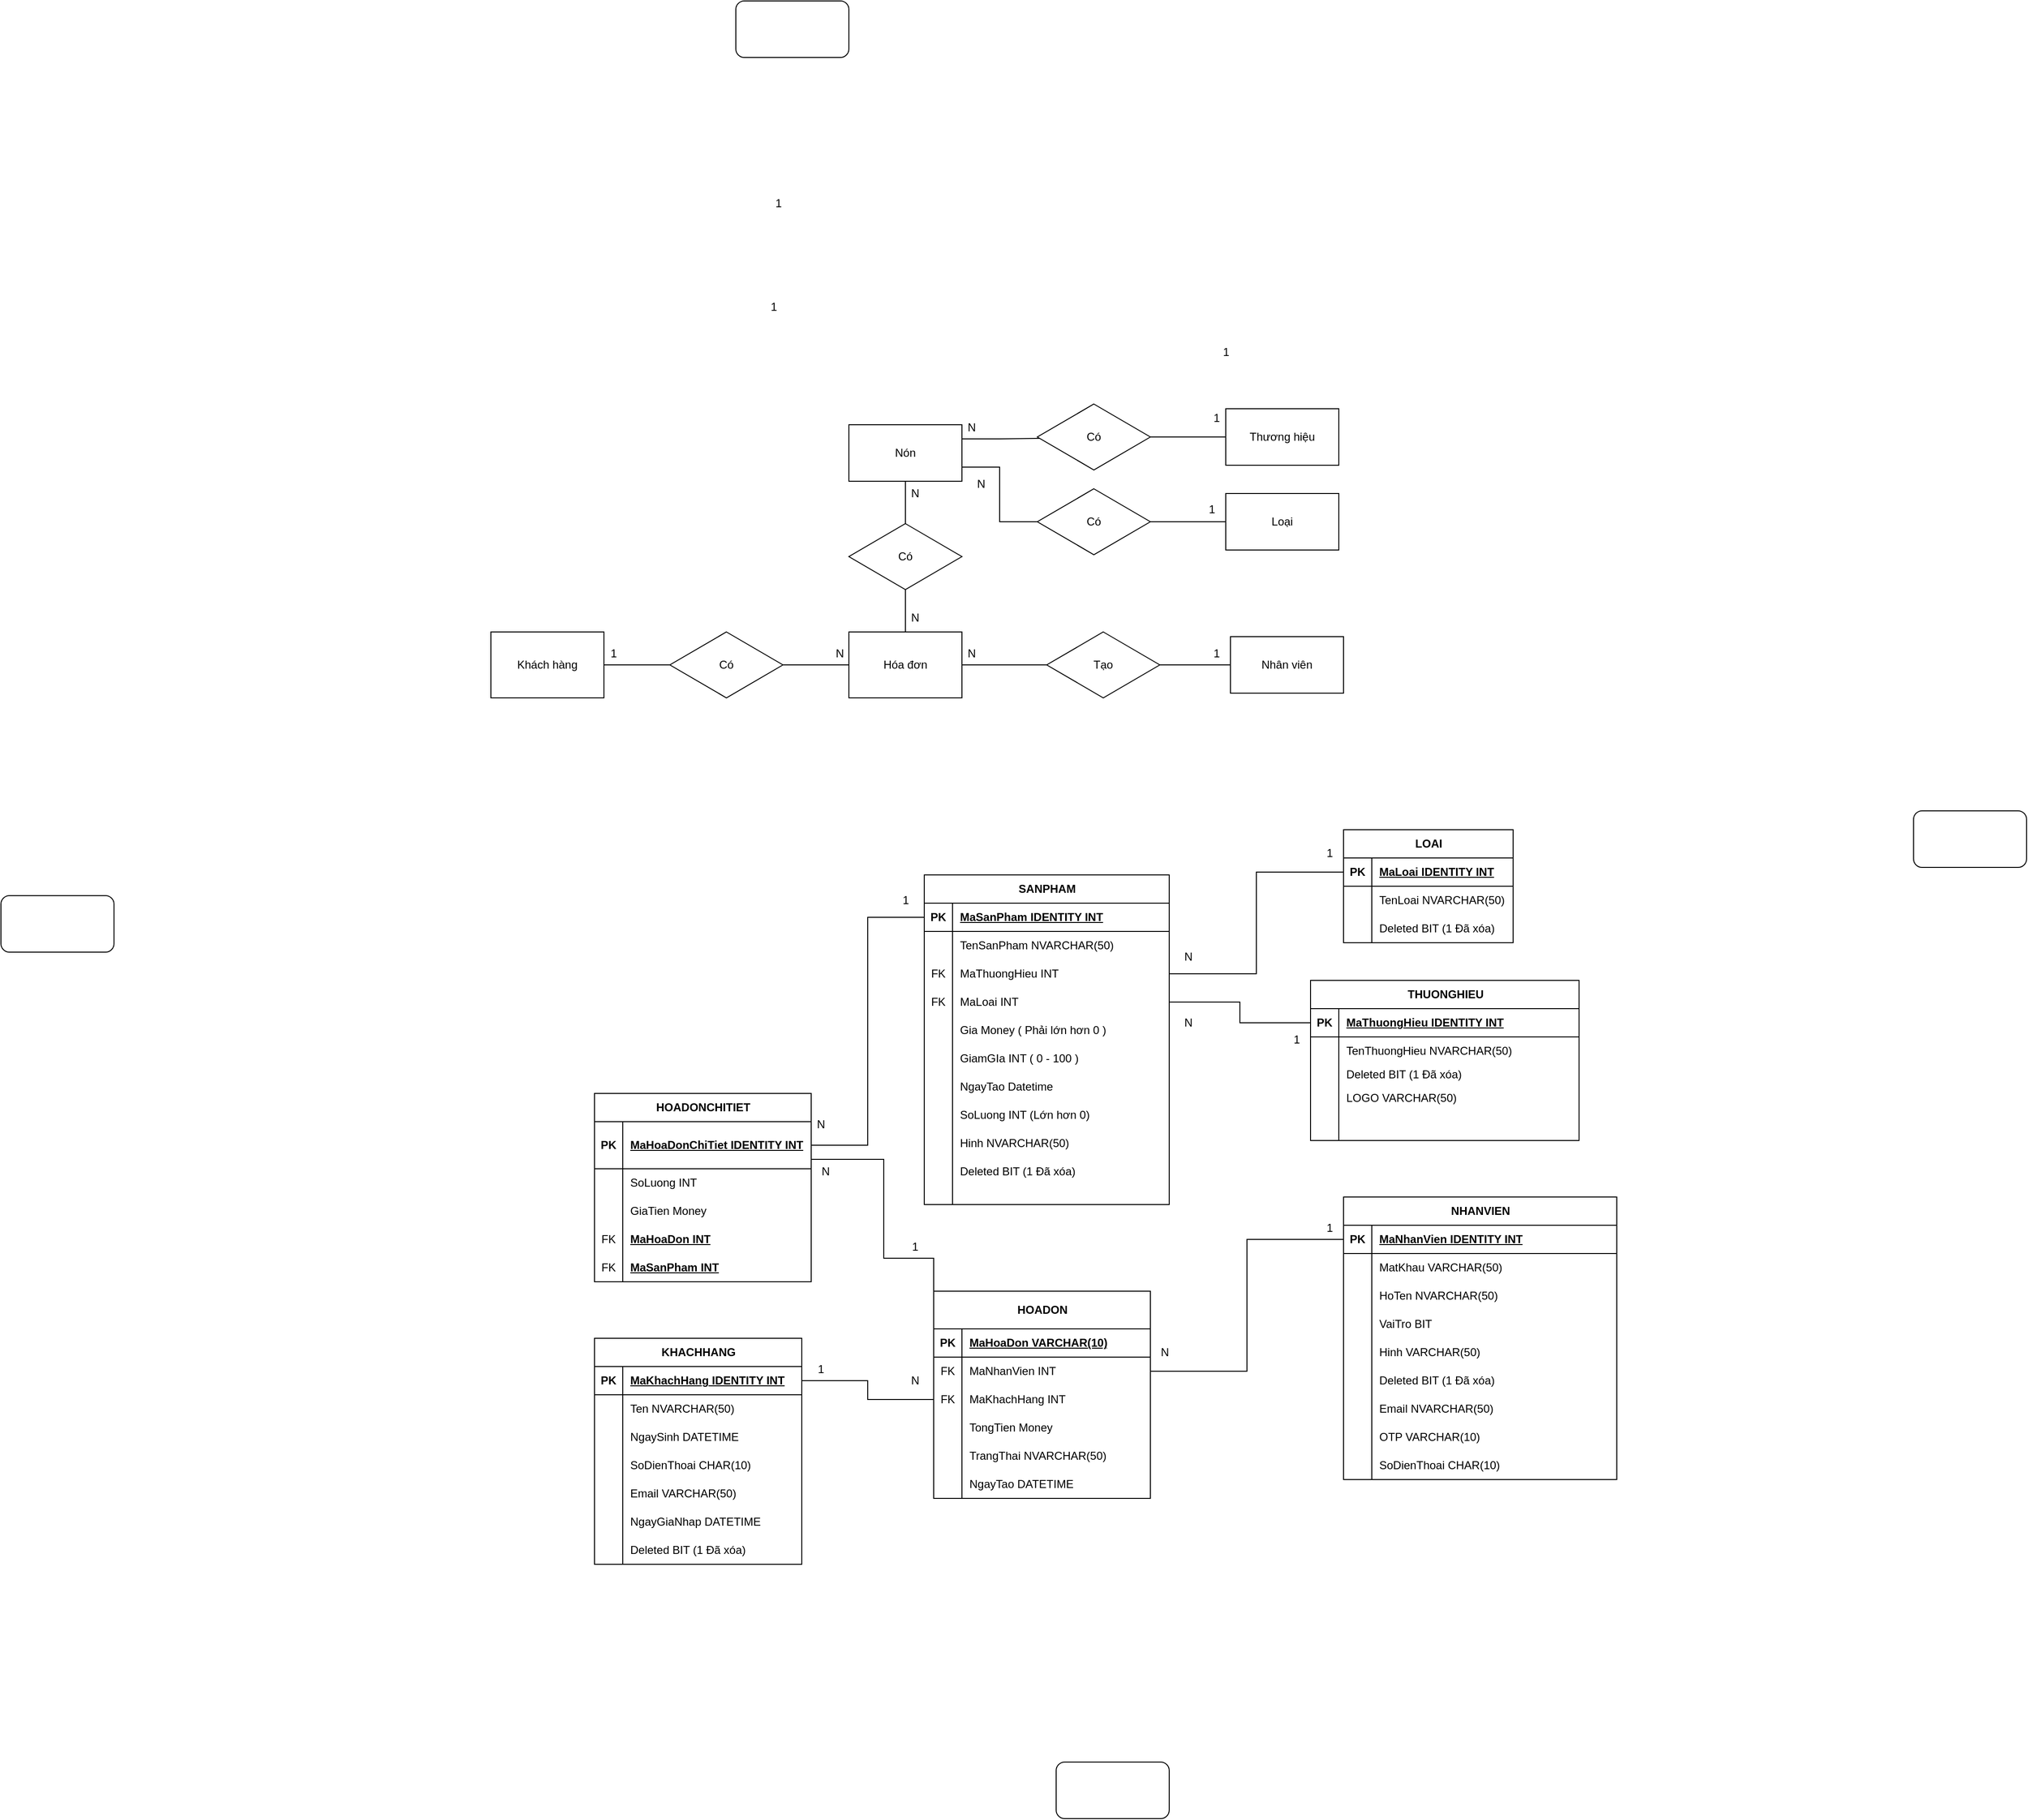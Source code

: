 <mxfile version="24.2.2" type="device">
  <diagram name="Page-1" id="CQP_myFAssMzEtYuDPns">
    <mxGraphModel dx="2029" dy="1769" grid="1" gridSize="10" guides="1" tooltips="1" connect="1" arrows="1" fold="1" page="1" pageScale="1" pageWidth="850" pageHeight="1100" math="0" shadow="0">
      <root>
        <mxCell id="0" />
        <mxCell id="1" parent="0" />
        <mxCell id="d8e4wLNuEorNGlRu-hAl-26" style="edgeStyle=orthogonalEdgeStyle;rounded=0;orthogonalLoop=1;jettySize=auto;html=1;exitX=0.5;exitY=0;exitDx=0;exitDy=0;entryX=0.5;entryY=1;entryDx=0;entryDy=0;endArrow=none;endFill=0;" parent="1" source="d8e4wLNuEorNGlRu-hAl-1" target="d8e4wLNuEorNGlRu-hAl-23" edge="1">
          <mxGeometry relative="1" as="geometry" />
        </mxCell>
        <mxCell id="d8e4wLNuEorNGlRu-hAl-1" value="Hóa đơn" style="rounded=0;whiteSpace=wrap;html=1;" parent="1" vertex="1">
          <mxGeometry x="270" y="450" width="120" height="70" as="geometry" />
        </mxCell>
        <mxCell id="d8e4wLNuEorNGlRu-hAl-3" value="Loại" style="rounded=0;whiteSpace=wrap;html=1;" parent="1" vertex="1">
          <mxGeometry x="670" y="303" width="120" height="60" as="geometry" />
        </mxCell>
        <mxCell id="d8e4wLNuEorNGlRu-hAl-24" style="edgeStyle=orthogonalEdgeStyle;rounded=0;orthogonalLoop=1;jettySize=auto;html=1;exitX=1;exitY=0.5;exitDx=0;exitDy=0;entryX=0;entryY=0.5;entryDx=0;entryDy=0;endArrow=none;endFill=0;" parent="1" source="d8e4wLNuEorNGlRu-hAl-4" target="d8e4wLNuEorNGlRu-hAl-22" edge="1">
          <mxGeometry relative="1" as="geometry" />
        </mxCell>
        <mxCell id="d8e4wLNuEorNGlRu-hAl-4" value="Khách hàng" style="rounded=0;whiteSpace=wrap;html=1;" parent="1" vertex="1">
          <mxGeometry x="-110" y="450" width="120" height="70" as="geometry" />
        </mxCell>
        <mxCell id="d8e4wLNuEorNGlRu-hAl-5" value="Thương hiệu" style="rounded=0;whiteSpace=wrap;html=1;" parent="1" vertex="1">
          <mxGeometry x="670" y="213" width="120" height="60" as="geometry" />
        </mxCell>
        <mxCell id="lset8UybdzG90PQB_uFG-13" style="edgeStyle=orthogonalEdgeStyle;rounded=0;orthogonalLoop=1;jettySize=auto;html=1;exitX=0;exitY=0.5;exitDx=0;exitDy=0;entryX=1;entryY=0.5;entryDx=0;entryDy=0;endArrow=none;endFill=0;startArrow=none;startFill=0;" parent="1" source="d8e4wLNuEorNGlRu-hAl-6" target="d8e4wLNuEorNGlRu-hAl-19" edge="1">
          <mxGeometry relative="1" as="geometry" />
        </mxCell>
        <mxCell id="d8e4wLNuEorNGlRu-hAl-6" value="Nhân viên" style="rounded=0;whiteSpace=wrap;html=1;" parent="1" vertex="1">
          <mxGeometry x="675" y="455" width="120" height="60" as="geometry" />
        </mxCell>
        <mxCell id="lset8UybdzG90PQB_uFG-3" style="edgeStyle=orthogonalEdgeStyle;rounded=0;orthogonalLoop=1;jettySize=auto;html=1;exitX=1;exitY=0.75;exitDx=0;exitDy=0;entryX=0;entryY=0.5;entryDx=0;entryDy=0;startArrow=none;startFill=0;endArrow=none;endFill=0;" parent="1" source="d8e4wLNuEorNGlRu-hAl-7" target="d8e4wLNuEorNGlRu-hAl-9" edge="1">
          <mxGeometry relative="1" as="geometry" />
        </mxCell>
        <mxCell id="lset8UybdzG90PQB_uFG-6" style="edgeStyle=orthogonalEdgeStyle;rounded=0;orthogonalLoop=1;jettySize=auto;html=1;exitX=1;exitY=0.25;exitDx=0;exitDy=0;entryX=0.07;entryY=0.52;entryDx=0;entryDy=0;entryPerimeter=0;endArrow=none;endFill=0;startArrow=none;startFill=0;" parent="1" source="d8e4wLNuEorNGlRu-hAl-7" target="d8e4wLNuEorNGlRu-hAl-10" edge="1">
          <mxGeometry relative="1" as="geometry">
            <mxPoint x="470" y="245" as="targetPoint" />
            <Array as="points">
              <mxPoint x="430" y="245" />
            </Array>
          </mxGeometry>
        </mxCell>
        <mxCell id="d8e4wLNuEorNGlRu-hAl-7" value="Nón" style="rounded=0;whiteSpace=wrap;html=1;" parent="1" vertex="1">
          <mxGeometry x="270" y="230" width="120" height="60" as="geometry" />
        </mxCell>
        <mxCell id="lset8UybdzG90PQB_uFG-4" style="edgeStyle=orthogonalEdgeStyle;rounded=0;orthogonalLoop=1;jettySize=auto;html=1;exitX=1;exitY=0.5;exitDx=0;exitDy=0;endArrow=none;endFill=0;" parent="1" source="d8e4wLNuEorNGlRu-hAl-9" target="d8e4wLNuEorNGlRu-hAl-3" edge="1">
          <mxGeometry relative="1" as="geometry" />
        </mxCell>
        <mxCell id="d8e4wLNuEorNGlRu-hAl-9" value="Có" style="rhombus;whiteSpace=wrap;html=1;" parent="1" vertex="1">
          <mxGeometry x="470" y="298" width="120" height="70" as="geometry" />
        </mxCell>
        <mxCell id="lset8UybdzG90PQB_uFG-2" style="edgeStyle=orthogonalEdgeStyle;rounded=0;orthogonalLoop=1;jettySize=auto;html=1;exitX=1;exitY=0.5;exitDx=0;exitDy=0;entryX=0;entryY=0.5;entryDx=0;entryDy=0;endArrow=none;endFill=0;" parent="1" source="d8e4wLNuEorNGlRu-hAl-10" target="d8e4wLNuEorNGlRu-hAl-5" edge="1">
          <mxGeometry relative="1" as="geometry" />
        </mxCell>
        <mxCell id="d8e4wLNuEorNGlRu-hAl-10" value="Có" style="rhombus;whiteSpace=wrap;html=1;" parent="1" vertex="1">
          <mxGeometry x="470" y="208" width="120" height="70" as="geometry" />
        </mxCell>
        <mxCell id="lset8UybdzG90PQB_uFG-14" style="edgeStyle=orthogonalEdgeStyle;rounded=0;orthogonalLoop=1;jettySize=auto;html=1;exitX=0;exitY=0.5;exitDx=0;exitDy=0;endArrow=none;endFill=0;" parent="1" source="d8e4wLNuEorNGlRu-hAl-19" target="d8e4wLNuEorNGlRu-hAl-1" edge="1">
          <mxGeometry relative="1" as="geometry" />
        </mxCell>
        <mxCell id="d8e4wLNuEorNGlRu-hAl-19" value="Tạo" style="rhombus;whiteSpace=wrap;html=1;" parent="1" vertex="1">
          <mxGeometry x="480" y="450" width="120" height="70" as="geometry" />
        </mxCell>
        <mxCell id="d8e4wLNuEorNGlRu-hAl-25" style="edgeStyle=orthogonalEdgeStyle;rounded=0;orthogonalLoop=1;jettySize=auto;html=1;exitX=1;exitY=0.5;exitDx=0;exitDy=0;entryX=0;entryY=0.5;entryDx=0;entryDy=0;endArrow=none;endFill=0;" parent="1" source="d8e4wLNuEorNGlRu-hAl-22" target="d8e4wLNuEorNGlRu-hAl-1" edge="1">
          <mxGeometry relative="1" as="geometry" />
        </mxCell>
        <mxCell id="d8e4wLNuEorNGlRu-hAl-22" value="Có" style="rhombus;whiteSpace=wrap;html=1;" parent="1" vertex="1">
          <mxGeometry x="80" y="450" width="120" height="70" as="geometry" />
        </mxCell>
        <mxCell id="d8e4wLNuEorNGlRu-hAl-27" style="edgeStyle=orthogonalEdgeStyle;rounded=0;orthogonalLoop=1;jettySize=auto;html=1;exitX=0.5;exitY=0;exitDx=0;exitDy=0;entryX=0.5;entryY=1;entryDx=0;entryDy=0;endArrow=none;endFill=0;" parent="1" source="d8e4wLNuEorNGlRu-hAl-23" target="d8e4wLNuEorNGlRu-hAl-7" edge="1">
          <mxGeometry relative="1" as="geometry" />
        </mxCell>
        <mxCell id="d8e4wLNuEorNGlRu-hAl-23" value="Có" style="rhombus;whiteSpace=wrap;html=1;" parent="1" vertex="1">
          <mxGeometry x="270" y="335" width="120" height="70" as="geometry" />
        </mxCell>
        <mxCell id="d8e4wLNuEorNGlRu-hAl-29" value="1" style="text;html=1;align=center;verticalAlign=middle;resizable=0;points=[];autosize=1;strokeColor=none;fillColor=none;" parent="1" vertex="1">
          <mxGeometry x="5" y="458" width="30" height="30" as="geometry" />
        </mxCell>
        <mxCell id="d8e4wLNuEorNGlRu-hAl-32" value="N" style="text;html=1;align=center;verticalAlign=middle;resizable=0;points=[];autosize=1;strokeColor=none;fillColor=none;" parent="1" vertex="1">
          <mxGeometry x="245" y="458" width="30" height="30" as="geometry" />
        </mxCell>
        <mxCell id="d8e4wLNuEorNGlRu-hAl-33" value="N" style="text;html=1;align=center;verticalAlign=middle;resizable=0;points=[];autosize=1;strokeColor=none;fillColor=none;" parent="1" vertex="1">
          <mxGeometry x="325" y="420" width="30" height="30" as="geometry" />
        </mxCell>
        <mxCell id="d8e4wLNuEorNGlRu-hAl-34" value="N" style="text;html=1;align=center;verticalAlign=middle;resizable=0;points=[];autosize=1;strokeColor=none;fillColor=none;" parent="1" vertex="1">
          <mxGeometry x="325" y="288" width="30" height="30" as="geometry" />
        </mxCell>
        <mxCell id="d8e4wLNuEorNGlRu-hAl-40" value="1" style="text;html=1;align=center;verticalAlign=middle;resizable=0;points=[];autosize=1;strokeColor=none;fillColor=none;" parent="1" vertex="1">
          <mxGeometry x="655" y="138" width="30" height="30" as="geometry" />
        </mxCell>
        <mxCell id="d8e4wLNuEorNGlRu-hAl-44" value="" style="rounded=1;whiteSpace=wrap;html=1;" parent="1" vertex="1">
          <mxGeometry x="150" y="-220" width="120" height="60" as="geometry" />
        </mxCell>
        <mxCell id="d8e4wLNuEorNGlRu-hAl-45" value="" style="rounded=1;whiteSpace=wrap;html=1;" parent="1" vertex="1">
          <mxGeometry x="-630" y="730" width="120" height="60" as="geometry" />
        </mxCell>
        <mxCell id="d8e4wLNuEorNGlRu-hAl-46" value="" style="rounded=1;whiteSpace=wrap;html=1;" parent="1" vertex="1">
          <mxGeometry x="1400" y="640" width="120" height="60" as="geometry" />
        </mxCell>
        <mxCell id="d8e4wLNuEorNGlRu-hAl-47" value="" style="rounded=1;whiteSpace=wrap;html=1;" parent="1" vertex="1">
          <mxGeometry x="490" y="1650" width="120" height="60" as="geometry" />
        </mxCell>
        <mxCell id="xLZn1OU68OxC9fM2wDi8-10" value="1" style="text;html=1;align=center;verticalAlign=middle;resizable=0;points=[];autosize=1;strokeColor=none;fillColor=none;" parent="1" vertex="1">
          <mxGeometry x="180" y="-20" width="30" height="30" as="geometry" />
        </mxCell>
        <mxCell id="xLZn1OU68OxC9fM2wDi8-11" value="1" style="text;html=1;align=center;verticalAlign=middle;resizable=0;points=[];autosize=1;strokeColor=none;fillColor=none;" parent="1" vertex="1">
          <mxGeometry x="175" y="90" width="30" height="30" as="geometry" />
        </mxCell>
        <mxCell id="lset8UybdzG90PQB_uFG-9" value="N" style="text;html=1;align=center;verticalAlign=middle;resizable=0;points=[];autosize=1;strokeColor=none;fillColor=none;" parent="1" vertex="1">
          <mxGeometry x="385" y="218" width="30" height="30" as="geometry" />
        </mxCell>
        <mxCell id="lset8UybdzG90PQB_uFG-10" value="N" style="text;html=1;align=center;verticalAlign=middle;resizable=0;points=[];autosize=1;strokeColor=none;fillColor=none;" parent="1" vertex="1">
          <mxGeometry x="395" y="278" width="30" height="30" as="geometry" />
        </mxCell>
        <mxCell id="lset8UybdzG90PQB_uFG-11" value="1" style="text;html=1;align=center;verticalAlign=middle;resizable=0;points=[];autosize=1;strokeColor=none;fillColor=none;" parent="1" vertex="1">
          <mxGeometry x="640" y="305" width="30" height="30" as="geometry" />
        </mxCell>
        <mxCell id="lset8UybdzG90PQB_uFG-12" value="1" style="text;html=1;align=center;verticalAlign=middle;resizable=0;points=[];autosize=1;strokeColor=none;fillColor=none;" parent="1" vertex="1">
          <mxGeometry x="645" y="208" width="30" height="30" as="geometry" />
        </mxCell>
        <mxCell id="lset8UybdzG90PQB_uFG-16" value="1" style="text;html=1;align=center;verticalAlign=middle;resizable=0;points=[];autosize=1;strokeColor=none;fillColor=none;" parent="1" vertex="1">
          <mxGeometry x="645" y="458" width="30" height="30" as="geometry" />
        </mxCell>
        <mxCell id="lset8UybdzG90PQB_uFG-17" value="N" style="text;html=1;align=center;verticalAlign=middle;resizable=0;points=[];autosize=1;strokeColor=none;fillColor=none;" parent="1" vertex="1">
          <mxGeometry x="385" y="458" width="30" height="30" as="geometry" />
        </mxCell>
        <mxCell id="lset8UybdzG90PQB_uFG-18" value="NHANVIEN" style="shape=table;startSize=30;container=1;collapsible=1;childLayout=tableLayout;fixedRows=1;rowLines=0;fontStyle=1;align=center;resizeLast=1;html=1;" parent="1" vertex="1">
          <mxGeometry x="795" y="1050" width="290" height="300" as="geometry" />
        </mxCell>
        <mxCell id="lset8UybdzG90PQB_uFG-19" value="" style="shape=tableRow;horizontal=0;startSize=0;swimlaneHead=0;swimlaneBody=0;fillColor=none;collapsible=0;dropTarget=0;points=[[0,0.5],[1,0.5]];portConstraint=eastwest;top=0;left=0;right=0;bottom=1;" parent="lset8UybdzG90PQB_uFG-18" vertex="1">
          <mxGeometry y="30" width="290" height="30" as="geometry" />
        </mxCell>
        <mxCell id="lset8UybdzG90PQB_uFG-20" value="PK" style="shape=partialRectangle;connectable=0;fillColor=none;top=0;left=0;bottom=0;right=0;fontStyle=1;overflow=hidden;whiteSpace=wrap;html=1;" parent="lset8UybdzG90PQB_uFG-19" vertex="1">
          <mxGeometry width="30" height="30" as="geometry">
            <mxRectangle width="30" height="30" as="alternateBounds" />
          </mxGeometry>
        </mxCell>
        <mxCell id="lset8UybdzG90PQB_uFG-21" value="MaNhanVien IDENTITY INT" style="shape=partialRectangle;connectable=0;fillColor=none;top=0;left=0;bottom=0;right=0;align=left;spacingLeft=6;fontStyle=5;overflow=hidden;whiteSpace=wrap;html=1;" parent="lset8UybdzG90PQB_uFG-19" vertex="1">
          <mxGeometry x="30" width="260" height="30" as="geometry">
            <mxRectangle width="260" height="30" as="alternateBounds" />
          </mxGeometry>
        </mxCell>
        <mxCell id="lset8UybdzG90PQB_uFG-22" value="" style="shape=tableRow;horizontal=0;startSize=0;swimlaneHead=0;swimlaneBody=0;fillColor=none;collapsible=0;dropTarget=0;points=[[0,0.5],[1,0.5]];portConstraint=eastwest;top=0;left=0;right=0;bottom=0;" parent="lset8UybdzG90PQB_uFG-18" vertex="1">
          <mxGeometry y="60" width="290" height="30" as="geometry" />
        </mxCell>
        <mxCell id="lset8UybdzG90PQB_uFG-23" value="" style="shape=partialRectangle;connectable=0;fillColor=none;top=0;left=0;bottom=0;right=0;editable=1;overflow=hidden;whiteSpace=wrap;html=1;" parent="lset8UybdzG90PQB_uFG-22" vertex="1">
          <mxGeometry width="30" height="30" as="geometry">
            <mxRectangle width="30" height="30" as="alternateBounds" />
          </mxGeometry>
        </mxCell>
        <mxCell id="lset8UybdzG90PQB_uFG-24" value="MatKhau VARCHAR(50)" style="shape=partialRectangle;connectable=0;fillColor=none;top=0;left=0;bottom=0;right=0;align=left;spacingLeft=6;overflow=hidden;whiteSpace=wrap;html=1;" parent="lset8UybdzG90PQB_uFG-22" vertex="1">
          <mxGeometry x="30" width="260" height="30" as="geometry">
            <mxRectangle width="260" height="30" as="alternateBounds" />
          </mxGeometry>
        </mxCell>
        <mxCell id="lset8UybdzG90PQB_uFG-25" value="" style="shape=tableRow;horizontal=0;startSize=0;swimlaneHead=0;swimlaneBody=0;fillColor=none;collapsible=0;dropTarget=0;points=[[0,0.5],[1,0.5]];portConstraint=eastwest;top=0;left=0;right=0;bottom=0;" parent="lset8UybdzG90PQB_uFG-18" vertex="1">
          <mxGeometry y="90" width="290" height="30" as="geometry" />
        </mxCell>
        <mxCell id="lset8UybdzG90PQB_uFG-26" value="" style="shape=partialRectangle;connectable=0;fillColor=none;top=0;left=0;bottom=0;right=0;editable=1;overflow=hidden;whiteSpace=wrap;html=1;" parent="lset8UybdzG90PQB_uFG-25" vertex="1">
          <mxGeometry width="30" height="30" as="geometry">
            <mxRectangle width="30" height="30" as="alternateBounds" />
          </mxGeometry>
        </mxCell>
        <mxCell id="lset8UybdzG90PQB_uFG-27" value="HoTen NVARCHAR(50)" style="shape=partialRectangle;connectable=0;fillColor=none;top=0;left=0;bottom=0;right=0;align=left;spacingLeft=6;overflow=hidden;whiteSpace=wrap;html=1;" parent="lset8UybdzG90PQB_uFG-25" vertex="1">
          <mxGeometry x="30" width="260" height="30" as="geometry">
            <mxRectangle width="260" height="30" as="alternateBounds" />
          </mxGeometry>
        </mxCell>
        <mxCell id="lset8UybdzG90PQB_uFG-28" value="" style="shape=tableRow;horizontal=0;startSize=0;swimlaneHead=0;swimlaneBody=0;fillColor=none;collapsible=0;dropTarget=0;points=[[0,0.5],[1,0.5]];portConstraint=eastwest;top=0;left=0;right=0;bottom=0;" parent="lset8UybdzG90PQB_uFG-18" vertex="1">
          <mxGeometry y="120" width="290" height="30" as="geometry" />
        </mxCell>
        <mxCell id="lset8UybdzG90PQB_uFG-29" value="" style="shape=partialRectangle;connectable=0;fillColor=none;top=0;left=0;bottom=0;right=0;editable=1;overflow=hidden;whiteSpace=wrap;html=1;" parent="lset8UybdzG90PQB_uFG-28" vertex="1">
          <mxGeometry width="30" height="30" as="geometry">
            <mxRectangle width="30" height="30" as="alternateBounds" />
          </mxGeometry>
        </mxCell>
        <mxCell id="lset8UybdzG90PQB_uFG-30" value="VaiTro BIT" style="shape=partialRectangle;connectable=0;fillColor=none;top=0;left=0;bottom=0;right=0;align=left;spacingLeft=6;overflow=hidden;whiteSpace=wrap;html=1;" parent="lset8UybdzG90PQB_uFG-28" vertex="1">
          <mxGeometry x="30" width="260" height="30" as="geometry">
            <mxRectangle width="260" height="30" as="alternateBounds" />
          </mxGeometry>
        </mxCell>
        <mxCell id="lset8UybdzG90PQB_uFG-31" value="" style="shape=tableRow;horizontal=0;startSize=0;swimlaneHead=0;swimlaneBody=0;fillColor=none;collapsible=0;dropTarget=0;points=[[0,0.5],[1,0.5]];portConstraint=eastwest;top=0;left=0;right=0;bottom=0;" parent="lset8UybdzG90PQB_uFG-18" vertex="1">
          <mxGeometry y="150" width="290" height="30" as="geometry" />
        </mxCell>
        <mxCell id="lset8UybdzG90PQB_uFG-32" value="" style="shape=partialRectangle;connectable=0;fillColor=none;top=0;left=0;bottom=0;right=0;editable=1;overflow=hidden;whiteSpace=wrap;html=1;" parent="lset8UybdzG90PQB_uFG-31" vertex="1">
          <mxGeometry width="30" height="30" as="geometry">
            <mxRectangle width="30" height="30" as="alternateBounds" />
          </mxGeometry>
        </mxCell>
        <mxCell id="lset8UybdzG90PQB_uFG-33" value="Hinh VARCHAR(50)" style="shape=partialRectangle;connectable=0;fillColor=none;top=0;left=0;bottom=0;right=0;align=left;spacingLeft=6;overflow=hidden;whiteSpace=wrap;html=1;" parent="lset8UybdzG90PQB_uFG-31" vertex="1">
          <mxGeometry x="30" width="260" height="30" as="geometry">
            <mxRectangle width="260" height="30" as="alternateBounds" />
          </mxGeometry>
        </mxCell>
        <mxCell id="lset8UybdzG90PQB_uFG-34" value="" style="shape=tableRow;horizontal=0;startSize=0;swimlaneHead=0;swimlaneBody=0;fillColor=none;collapsible=0;dropTarget=0;points=[[0,0.5],[1,0.5]];portConstraint=eastwest;top=0;left=0;right=0;bottom=0;" parent="lset8UybdzG90PQB_uFG-18" vertex="1">
          <mxGeometry y="180" width="290" height="30" as="geometry" />
        </mxCell>
        <mxCell id="lset8UybdzG90PQB_uFG-35" value="" style="shape=partialRectangle;connectable=0;fillColor=none;top=0;left=0;bottom=0;right=0;editable=1;overflow=hidden;whiteSpace=wrap;html=1;" parent="lset8UybdzG90PQB_uFG-34" vertex="1">
          <mxGeometry width="30" height="30" as="geometry">
            <mxRectangle width="30" height="30" as="alternateBounds" />
          </mxGeometry>
        </mxCell>
        <mxCell id="lset8UybdzG90PQB_uFG-36" value="Deleted BIT (1 Đã xóa)" style="shape=partialRectangle;connectable=0;fillColor=none;top=0;left=0;bottom=0;right=0;align=left;spacingLeft=6;overflow=hidden;whiteSpace=wrap;html=1;" parent="lset8UybdzG90PQB_uFG-34" vertex="1">
          <mxGeometry x="30" width="260" height="30" as="geometry">
            <mxRectangle width="260" height="30" as="alternateBounds" />
          </mxGeometry>
        </mxCell>
        <mxCell id="lset8UybdzG90PQB_uFG-37" value="" style="shape=tableRow;horizontal=0;startSize=0;swimlaneHead=0;swimlaneBody=0;fillColor=none;collapsible=0;dropTarget=0;points=[[0,0.5],[1,0.5]];portConstraint=eastwest;top=0;left=0;right=0;bottom=0;" parent="lset8UybdzG90PQB_uFG-18" vertex="1">
          <mxGeometry y="210" width="290" height="30" as="geometry" />
        </mxCell>
        <mxCell id="lset8UybdzG90PQB_uFG-38" value="" style="shape=partialRectangle;connectable=0;fillColor=none;top=0;left=0;bottom=0;right=0;editable=1;overflow=hidden;whiteSpace=wrap;html=1;" parent="lset8UybdzG90PQB_uFG-37" vertex="1">
          <mxGeometry width="30" height="30" as="geometry">
            <mxRectangle width="30" height="30" as="alternateBounds" />
          </mxGeometry>
        </mxCell>
        <mxCell id="lset8UybdzG90PQB_uFG-39" value="Email NVARCHAR(50)" style="shape=partialRectangle;connectable=0;fillColor=none;top=0;left=0;bottom=0;right=0;align=left;spacingLeft=6;overflow=hidden;whiteSpace=wrap;html=1;" parent="lset8UybdzG90PQB_uFG-37" vertex="1">
          <mxGeometry x="30" width="260" height="30" as="geometry">
            <mxRectangle width="260" height="30" as="alternateBounds" />
          </mxGeometry>
        </mxCell>
        <mxCell id="lset8UybdzG90PQB_uFG-43" value="" style="shape=tableRow;horizontal=0;startSize=0;swimlaneHead=0;swimlaneBody=0;fillColor=none;collapsible=0;dropTarget=0;points=[[0,0.5],[1,0.5]];portConstraint=eastwest;top=0;left=0;right=0;bottom=0;" parent="lset8UybdzG90PQB_uFG-18" vertex="1">
          <mxGeometry y="240" width="290" height="30" as="geometry" />
        </mxCell>
        <mxCell id="lset8UybdzG90PQB_uFG-44" value="" style="shape=partialRectangle;connectable=0;fillColor=none;top=0;left=0;bottom=0;right=0;editable=1;overflow=hidden;whiteSpace=wrap;html=1;" parent="lset8UybdzG90PQB_uFG-43" vertex="1">
          <mxGeometry width="30" height="30" as="geometry">
            <mxRectangle width="30" height="30" as="alternateBounds" />
          </mxGeometry>
        </mxCell>
        <mxCell id="lset8UybdzG90PQB_uFG-45" value="OTP VARCHAR(10)" style="shape=partialRectangle;connectable=0;fillColor=none;top=0;left=0;bottom=0;right=0;align=left;spacingLeft=6;overflow=hidden;whiteSpace=wrap;html=1;" parent="lset8UybdzG90PQB_uFG-43" vertex="1">
          <mxGeometry x="30" width="260" height="30" as="geometry">
            <mxRectangle width="260" height="30" as="alternateBounds" />
          </mxGeometry>
        </mxCell>
        <mxCell id="lset8UybdzG90PQB_uFG-46" value="" style="shape=tableRow;horizontal=0;startSize=0;swimlaneHead=0;swimlaneBody=0;fillColor=none;collapsible=0;dropTarget=0;points=[[0,0.5],[1,0.5]];portConstraint=eastwest;top=0;left=0;right=0;bottom=0;" parent="lset8UybdzG90PQB_uFG-18" vertex="1">
          <mxGeometry y="270" width="290" height="30" as="geometry" />
        </mxCell>
        <mxCell id="lset8UybdzG90PQB_uFG-47" value="" style="shape=partialRectangle;connectable=0;fillColor=none;top=0;left=0;bottom=0;right=0;editable=1;overflow=hidden;whiteSpace=wrap;html=1;" parent="lset8UybdzG90PQB_uFG-46" vertex="1">
          <mxGeometry width="30" height="30" as="geometry">
            <mxRectangle width="30" height="30" as="alternateBounds" />
          </mxGeometry>
        </mxCell>
        <mxCell id="lset8UybdzG90PQB_uFG-48" value="SoDienThoai CHAR(10)" style="shape=partialRectangle;connectable=0;fillColor=none;top=0;left=0;bottom=0;right=0;align=left;spacingLeft=6;overflow=hidden;whiteSpace=wrap;html=1;" parent="lset8UybdzG90PQB_uFG-46" vertex="1">
          <mxGeometry x="30" width="260" height="30" as="geometry">
            <mxRectangle width="260" height="30" as="alternateBounds" />
          </mxGeometry>
        </mxCell>
        <mxCell id="lset8UybdzG90PQB_uFG-49" value="THUONGHIEU" style="shape=table;startSize=30;container=1;collapsible=1;childLayout=tableLayout;fixedRows=1;rowLines=0;fontStyle=1;align=center;resizeLast=1;html=1;" parent="1" vertex="1">
          <mxGeometry x="760" y="820" width="285" height="170" as="geometry" />
        </mxCell>
        <mxCell id="lset8UybdzG90PQB_uFG-50" value="" style="shape=tableRow;horizontal=0;startSize=0;swimlaneHead=0;swimlaneBody=0;fillColor=none;collapsible=0;dropTarget=0;points=[[0,0.5],[1,0.5]];portConstraint=eastwest;top=0;left=0;right=0;bottom=1;" parent="lset8UybdzG90PQB_uFG-49" vertex="1">
          <mxGeometry y="30" width="285" height="30" as="geometry" />
        </mxCell>
        <mxCell id="lset8UybdzG90PQB_uFG-51" value="PK" style="shape=partialRectangle;connectable=0;fillColor=none;top=0;left=0;bottom=0;right=0;fontStyle=1;overflow=hidden;whiteSpace=wrap;html=1;" parent="lset8UybdzG90PQB_uFG-50" vertex="1">
          <mxGeometry width="30" height="30" as="geometry">
            <mxRectangle width="30" height="30" as="alternateBounds" />
          </mxGeometry>
        </mxCell>
        <mxCell id="lset8UybdzG90PQB_uFG-52" value="MaThuongHieu IDENTITY INT" style="shape=partialRectangle;connectable=0;fillColor=none;top=0;left=0;bottom=0;right=0;align=left;spacingLeft=6;fontStyle=5;overflow=hidden;whiteSpace=wrap;html=1;" parent="lset8UybdzG90PQB_uFG-50" vertex="1">
          <mxGeometry x="30" width="255" height="30" as="geometry">
            <mxRectangle width="255" height="30" as="alternateBounds" />
          </mxGeometry>
        </mxCell>
        <mxCell id="lset8UybdzG90PQB_uFG-53" value="" style="shape=tableRow;horizontal=0;startSize=0;swimlaneHead=0;swimlaneBody=0;fillColor=none;collapsible=0;dropTarget=0;points=[[0,0.5],[1,0.5]];portConstraint=eastwest;top=0;left=0;right=0;bottom=0;" parent="lset8UybdzG90PQB_uFG-49" vertex="1">
          <mxGeometry y="60" width="285" height="30" as="geometry" />
        </mxCell>
        <mxCell id="lset8UybdzG90PQB_uFG-54" value="" style="shape=partialRectangle;connectable=0;fillColor=none;top=0;left=0;bottom=0;right=0;editable=1;overflow=hidden;whiteSpace=wrap;html=1;" parent="lset8UybdzG90PQB_uFG-53" vertex="1">
          <mxGeometry width="30" height="30" as="geometry">
            <mxRectangle width="30" height="30" as="alternateBounds" />
          </mxGeometry>
        </mxCell>
        <mxCell id="lset8UybdzG90PQB_uFG-55" value="TenThuongHieu NVARCHAR(50)" style="shape=partialRectangle;connectable=0;fillColor=none;top=0;left=0;bottom=0;right=0;align=left;spacingLeft=6;overflow=hidden;whiteSpace=wrap;html=1;" parent="lset8UybdzG90PQB_uFG-53" vertex="1">
          <mxGeometry x="30" width="255" height="30" as="geometry">
            <mxRectangle width="255" height="30" as="alternateBounds" />
          </mxGeometry>
        </mxCell>
        <mxCell id="lset8UybdzG90PQB_uFG-56" value="" style="shape=tableRow;horizontal=0;startSize=0;swimlaneHead=0;swimlaneBody=0;fillColor=none;collapsible=0;dropTarget=0;points=[[0,0.5],[1,0.5]];portConstraint=eastwest;top=0;left=0;right=0;bottom=0;" parent="lset8UybdzG90PQB_uFG-49" vertex="1">
          <mxGeometry y="90" width="285" height="20" as="geometry" />
        </mxCell>
        <mxCell id="lset8UybdzG90PQB_uFG-57" value="" style="shape=partialRectangle;connectable=0;fillColor=none;top=0;left=0;bottom=0;right=0;editable=1;overflow=hidden;whiteSpace=wrap;html=1;" parent="lset8UybdzG90PQB_uFG-56" vertex="1">
          <mxGeometry width="30" height="20" as="geometry">
            <mxRectangle width="30" height="20" as="alternateBounds" />
          </mxGeometry>
        </mxCell>
        <mxCell id="lset8UybdzG90PQB_uFG-58" value="Deleted BIT (1 Đã xóa)" style="shape=partialRectangle;connectable=0;fillColor=none;top=0;left=0;bottom=0;right=0;align=left;spacingLeft=6;overflow=hidden;whiteSpace=wrap;html=1;" parent="lset8UybdzG90PQB_uFG-56" vertex="1">
          <mxGeometry x="30" width="255" height="20" as="geometry">
            <mxRectangle width="255" height="20" as="alternateBounds" />
          </mxGeometry>
        </mxCell>
        <mxCell id="lset8UybdzG90PQB_uFG-59" value="" style="shape=tableRow;horizontal=0;startSize=0;swimlaneHead=0;swimlaneBody=0;fillColor=none;collapsible=0;dropTarget=0;points=[[0,0.5],[1,0.5]];portConstraint=eastwest;top=0;left=0;right=0;bottom=0;" parent="lset8UybdzG90PQB_uFG-49" vertex="1">
          <mxGeometry y="110" width="285" height="30" as="geometry" />
        </mxCell>
        <mxCell id="lset8UybdzG90PQB_uFG-60" value="" style="shape=partialRectangle;connectable=0;fillColor=none;top=0;left=0;bottom=0;right=0;editable=1;overflow=hidden;whiteSpace=wrap;html=1;" parent="lset8UybdzG90PQB_uFG-59" vertex="1">
          <mxGeometry width="30" height="30" as="geometry">
            <mxRectangle width="30" height="30" as="alternateBounds" />
          </mxGeometry>
        </mxCell>
        <mxCell id="lset8UybdzG90PQB_uFG-61" value="LOGO VARCHAR(50)" style="shape=partialRectangle;connectable=0;fillColor=none;top=0;left=0;bottom=0;right=0;align=left;spacingLeft=6;overflow=hidden;whiteSpace=wrap;html=1;" parent="lset8UybdzG90PQB_uFG-59" vertex="1">
          <mxGeometry x="30" width="255" height="30" as="geometry">
            <mxRectangle width="255" height="30" as="alternateBounds" />
          </mxGeometry>
        </mxCell>
        <mxCell id="lset8UybdzG90PQB_uFG-62" value="" style="shape=tableRow;horizontal=0;startSize=0;swimlaneHead=0;swimlaneBody=0;fillColor=none;collapsible=0;dropTarget=0;points=[[0,0.5],[1,0.5]];portConstraint=eastwest;top=0;left=0;right=0;bottom=0;" parent="lset8UybdzG90PQB_uFG-49" vertex="1">
          <mxGeometry y="140" width="285" height="30" as="geometry" />
        </mxCell>
        <mxCell id="lset8UybdzG90PQB_uFG-63" value="" style="shape=partialRectangle;connectable=0;fillColor=none;top=0;left=0;bottom=0;right=0;editable=1;overflow=hidden;whiteSpace=wrap;html=1;" parent="lset8UybdzG90PQB_uFG-62" vertex="1">
          <mxGeometry width="30" height="30" as="geometry">
            <mxRectangle width="30" height="30" as="alternateBounds" />
          </mxGeometry>
        </mxCell>
        <mxCell id="lset8UybdzG90PQB_uFG-64" value="" style="shape=partialRectangle;connectable=0;fillColor=none;top=0;left=0;bottom=0;right=0;align=left;spacingLeft=6;overflow=hidden;whiteSpace=wrap;html=1;" parent="lset8UybdzG90PQB_uFG-62" vertex="1">
          <mxGeometry x="30" width="255" height="30" as="geometry">
            <mxRectangle width="255" height="30" as="alternateBounds" />
          </mxGeometry>
        </mxCell>
        <mxCell id="lset8UybdzG90PQB_uFG-65" value="LOAI" style="shape=table;startSize=30;container=1;collapsible=1;childLayout=tableLayout;fixedRows=1;rowLines=0;fontStyle=1;align=center;resizeLast=1;html=1;" parent="1" vertex="1">
          <mxGeometry x="795" y="660" width="180" height="120" as="geometry" />
        </mxCell>
        <mxCell id="lset8UybdzG90PQB_uFG-66" value="" style="shape=tableRow;horizontal=0;startSize=0;swimlaneHead=0;swimlaneBody=0;fillColor=none;collapsible=0;dropTarget=0;points=[[0,0.5],[1,0.5]];portConstraint=eastwest;top=0;left=0;right=0;bottom=1;" parent="lset8UybdzG90PQB_uFG-65" vertex="1">
          <mxGeometry y="30" width="180" height="30" as="geometry" />
        </mxCell>
        <mxCell id="lset8UybdzG90PQB_uFG-67" value="PK" style="shape=partialRectangle;connectable=0;fillColor=none;top=0;left=0;bottom=0;right=0;fontStyle=1;overflow=hidden;whiteSpace=wrap;html=1;" parent="lset8UybdzG90PQB_uFG-66" vertex="1">
          <mxGeometry width="30" height="30" as="geometry">
            <mxRectangle width="30" height="30" as="alternateBounds" />
          </mxGeometry>
        </mxCell>
        <mxCell id="lset8UybdzG90PQB_uFG-68" value="MaLoai IDENTITY INT" style="shape=partialRectangle;connectable=0;fillColor=none;top=0;left=0;bottom=0;right=0;align=left;spacingLeft=6;fontStyle=5;overflow=hidden;whiteSpace=wrap;html=1;" parent="lset8UybdzG90PQB_uFG-66" vertex="1">
          <mxGeometry x="30" width="150" height="30" as="geometry">
            <mxRectangle width="150" height="30" as="alternateBounds" />
          </mxGeometry>
        </mxCell>
        <mxCell id="lset8UybdzG90PQB_uFG-69" value="" style="shape=tableRow;horizontal=0;startSize=0;swimlaneHead=0;swimlaneBody=0;fillColor=none;collapsible=0;dropTarget=0;points=[[0,0.5],[1,0.5]];portConstraint=eastwest;top=0;left=0;right=0;bottom=0;" parent="lset8UybdzG90PQB_uFG-65" vertex="1">
          <mxGeometry y="60" width="180" height="30" as="geometry" />
        </mxCell>
        <mxCell id="lset8UybdzG90PQB_uFG-70" value="" style="shape=partialRectangle;connectable=0;fillColor=none;top=0;left=0;bottom=0;right=0;editable=1;overflow=hidden;whiteSpace=wrap;html=1;" parent="lset8UybdzG90PQB_uFG-69" vertex="1">
          <mxGeometry width="30" height="30" as="geometry">
            <mxRectangle width="30" height="30" as="alternateBounds" />
          </mxGeometry>
        </mxCell>
        <mxCell id="lset8UybdzG90PQB_uFG-71" value="TenLoai NVARCHAR(50)" style="shape=partialRectangle;connectable=0;fillColor=none;top=0;left=0;bottom=0;right=0;align=left;spacingLeft=6;overflow=hidden;whiteSpace=wrap;html=1;" parent="lset8UybdzG90PQB_uFG-69" vertex="1">
          <mxGeometry x="30" width="150" height="30" as="geometry">
            <mxRectangle width="150" height="30" as="alternateBounds" />
          </mxGeometry>
        </mxCell>
        <mxCell id="lset8UybdzG90PQB_uFG-72" value="" style="shape=tableRow;horizontal=0;startSize=0;swimlaneHead=0;swimlaneBody=0;fillColor=none;collapsible=0;dropTarget=0;points=[[0,0.5],[1,0.5]];portConstraint=eastwest;top=0;left=0;right=0;bottom=0;" parent="lset8UybdzG90PQB_uFG-65" vertex="1">
          <mxGeometry y="90" width="180" height="30" as="geometry" />
        </mxCell>
        <mxCell id="lset8UybdzG90PQB_uFG-73" value="" style="shape=partialRectangle;connectable=0;fillColor=none;top=0;left=0;bottom=0;right=0;editable=1;overflow=hidden;whiteSpace=wrap;html=1;" parent="lset8UybdzG90PQB_uFG-72" vertex="1">
          <mxGeometry width="30" height="30" as="geometry">
            <mxRectangle width="30" height="30" as="alternateBounds" />
          </mxGeometry>
        </mxCell>
        <mxCell id="lset8UybdzG90PQB_uFG-74" value="Deleted BIT (1 Đã xóa&lt;span style=&quot;background-color: initial;&quot;&gt;)&lt;/span&gt;" style="shape=partialRectangle;connectable=0;fillColor=none;top=0;left=0;bottom=0;right=0;align=left;spacingLeft=6;overflow=hidden;whiteSpace=wrap;html=1;" parent="lset8UybdzG90PQB_uFG-72" vertex="1">
          <mxGeometry x="30" width="150" height="30" as="geometry">
            <mxRectangle width="150" height="30" as="alternateBounds" />
          </mxGeometry>
        </mxCell>
        <mxCell id="lset8UybdzG90PQB_uFG-78" value="SANPHAM" style="shape=table;startSize=30;container=1;collapsible=1;childLayout=tableLayout;fixedRows=1;rowLines=0;fontStyle=1;align=center;resizeLast=1;html=1;" parent="1" vertex="1">
          <mxGeometry x="350" y="708" width="260" height="350" as="geometry" />
        </mxCell>
        <mxCell id="lset8UybdzG90PQB_uFG-79" value="" style="shape=tableRow;horizontal=0;startSize=0;swimlaneHead=0;swimlaneBody=0;fillColor=none;collapsible=0;dropTarget=0;points=[[0,0.5],[1,0.5]];portConstraint=eastwest;top=0;left=0;right=0;bottom=1;" parent="lset8UybdzG90PQB_uFG-78" vertex="1">
          <mxGeometry y="30" width="260" height="30" as="geometry" />
        </mxCell>
        <mxCell id="lset8UybdzG90PQB_uFG-80" value="PK" style="shape=partialRectangle;connectable=0;fillColor=none;top=0;left=0;bottom=0;right=0;fontStyle=1;overflow=hidden;whiteSpace=wrap;html=1;" parent="lset8UybdzG90PQB_uFG-79" vertex="1">
          <mxGeometry width="30" height="30" as="geometry">
            <mxRectangle width="30" height="30" as="alternateBounds" />
          </mxGeometry>
        </mxCell>
        <mxCell id="lset8UybdzG90PQB_uFG-81" value="MaSanPham IDENTITY INT" style="shape=partialRectangle;connectable=0;fillColor=none;top=0;left=0;bottom=0;right=0;align=left;spacingLeft=6;fontStyle=5;overflow=hidden;whiteSpace=wrap;html=1;" parent="lset8UybdzG90PQB_uFG-79" vertex="1">
          <mxGeometry x="30" width="230" height="30" as="geometry">
            <mxRectangle width="230" height="30" as="alternateBounds" />
          </mxGeometry>
        </mxCell>
        <mxCell id="lset8UybdzG90PQB_uFG-82" value="" style="shape=tableRow;horizontal=0;startSize=0;swimlaneHead=0;swimlaneBody=0;fillColor=none;collapsible=0;dropTarget=0;points=[[0,0.5],[1,0.5]];portConstraint=eastwest;top=0;left=0;right=0;bottom=0;" parent="lset8UybdzG90PQB_uFG-78" vertex="1">
          <mxGeometry y="60" width="260" height="30" as="geometry" />
        </mxCell>
        <mxCell id="lset8UybdzG90PQB_uFG-83" value="" style="shape=partialRectangle;connectable=0;fillColor=none;top=0;left=0;bottom=0;right=0;editable=1;overflow=hidden;whiteSpace=wrap;html=1;" parent="lset8UybdzG90PQB_uFG-82" vertex="1">
          <mxGeometry width="30" height="30" as="geometry">
            <mxRectangle width="30" height="30" as="alternateBounds" />
          </mxGeometry>
        </mxCell>
        <mxCell id="lset8UybdzG90PQB_uFG-84" value="TenSanPham NVARCHAR(50)" style="shape=partialRectangle;connectable=0;fillColor=none;top=0;left=0;bottom=0;right=0;align=left;spacingLeft=6;overflow=hidden;whiteSpace=wrap;html=1;" parent="lset8UybdzG90PQB_uFG-82" vertex="1">
          <mxGeometry x="30" width="230" height="30" as="geometry">
            <mxRectangle width="230" height="30" as="alternateBounds" />
          </mxGeometry>
        </mxCell>
        <mxCell id="lset8UybdzG90PQB_uFG-85" value="" style="shape=tableRow;horizontal=0;startSize=0;swimlaneHead=0;swimlaneBody=0;fillColor=none;collapsible=0;dropTarget=0;points=[[0,0.5],[1,0.5]];portConstraint=eastwest;top=0;left=0;right=0;bottom=0;" parent="lset8UybdzG90PQB_uFG-78" vertex="1">
          <mxGeometry y="90" width="260" height="30" as="geometry" />
        </mxCell>
        <mxCell id="lset8UybdzG90PQB_uFG-86" value="FK" style="shape=partialRectangle;connectable=0;fillColor=none;top=0;left=0;bottom=0;right=0;editable=1;overflow=hidden;whiteSpace=wrap;html=1;" parent="lset8UybdzG90PQB_uFG-85" vertex="1">
          <mxGeometry width="30" height="30" as="geometry">
            <mxRectangle width="30" height="30" as="alternateBounds" />
          </mxGeometry>
        </mxCell>
        <mxCell id="lset8UybdzG90PQB_uFG-87" value="MaThuongHieu INT" style="shape=partialRectangle;connectable=0;fillColor=none;top=0;left=0;bottom=0;right=0;align=left;spacingLeft=6;overflow=hidden;whiteSpace=wrap;html=1;" parent="lset8UybdzG90PQB_uFG-85" vertex="1">
          <mxGeometry x="30" width="230" height="30" as="geometry">
            <mxRectangle width="230" height="30" as="alternateBounds" />
          </mxGeometry>
        </mxCell>
        <mxCell id="lset8UybdzG90PQB_uFG-88" value="" style="shape=tableRow;horizontal=0;startSize=0;swimlaneHead=0;swimlaneBody=0;fillColor=none;collapsible=0;dropTarget=0;points=[[0,0.5],[1,0.5]];portConstraint=eastwest;top=0;left=0;right=0;bottom=0;" parent="lset8UybdzG90PQB_uFG-78" vertex="1">
          <mxGeometry y="120" width="260" height="30" as="geometry" />
        </mxCell>
        <mxCell id="lset8UybdzG90PQB_uFG-89" value="FK" style="shape=partialRectangle;connectable=0;fillColor=none;top=0;left=0;bottom=0;right=0;editable=1;overflow=hidden;whiteSpace=wrap;html=1;" parent="lset8UybdzG90PQB_uFG-88" vertex="1">
          <mxGeometry width="30" height="30" as="geometry">
            <mxRectangle width="30" height="30" as="alternateBounds" />
          </mxGeometry>
        </mxCell>
        <mxCell id="lset8UybdzG90PQB_uFG-90" value="MaLoai INT" style="shape=partialRectangle;connectable=0;fillColor=none;top=0;left=0;bottom=0;right=0;align=left;spacingLeft=6;overflow=hidden;whiteSpace=wrap;html=1;" parent="lset8UybdzG90PQB_uFG-88" vertex="1">
          <mxGeometry x="30" width="230" height="30" as="geometry">
            <mxRectangle width="230" height="30" as="alternateBounds" />
          </mxGeometry>
        </mxCell>
        <mxCell id="lset8UybdzG90PQB_uFG-91" value="" style="shape=tableRow;horizontal=0;startSize=0;swimlaneHead=0;swimlaneBody=0;fillColor=none;collapsible=0;dropTarget=0;points=[[0,0.5],[1,0.5]];portConstraint=eastwest;top=0;left=0;right=0;bottom=0;" parent="lset8UybdzG90PQB_uFG-78" vertex="1">
          <mxGeometry y="150" width="260" height="30" as="geometry" />
        </mxCell>
        <mxCell id="lset8UybdzG90PQB_uFG-92" value="" style="shape=partialRectangle;connectable=0;fillColor=none;top=0;left=0;bottom=0;right=0;editable=1;overflow=hidden;whiteSpace=wrap;html=1;" parent="lset8UybdzG90PQB_uFG-91" vertex="1">
          <mxGeometry width="30" height="30" as="geometry">
            <mxRectangle width="30" height="30" as="alternateBounds" />
          </mxGeometry>
        </mxCell>
        <mxCell id="lset8UybdzG90PQB_uFG-93" value="Gia Money ( Phải lớn hơn 0 )&amp;nbsp;" style="shape=partialRectangle;connectable=0;fillColor=none;top=0;left=0;bottom=0;right=0;align=left;spacingLeft=6;overflow=hidden;whiteSpace=wrap;html=1;" parent="lset8UybdzG90PQB_uFG-91" vertex="1">
          <mxGeometry x="30" width="230" height="30" as="geometry">
            <mxRectangle width="230" height="30" as="alternateBounds" />
          </mxGeometry>
        </mxCell>
        <mxCell id="lset8UybdzG90PQB_uFG-94" value="" style="shape=tableRow;horizontal=0;startSize=0;swimlaneHead=0;swimlaneBody=0;fillColor=none;collapsible=0;dropTarget=0;points=[[0,0.5],[1,0.5]];portConstraint=eastwest;top=0;left=0;right=0;bottom=0;" parent="lset8UybdzG90PQB_uFG-78" vertex="1">
          <mxGeometry y="180" width="260" height="30" as="geometry" />
        </mxCell>
        <mxCell id="lset8UybdzG90PQB_uFG-95" value="" style="shape=partialRectangle;connectable=0;fillColor=none;top=0;left=0;bottom=0;right=0;editable=1;overflow=hidden;whiteSpace=wrap;html=1;" parent="lset8UybdzG90PQB_uFG-94" vertex="1">
          <mxGeometry width="30" height="30" as="geometry">
            <mxRectangle width="30" height="30" as="alternateBounds" />
          </mxGeometry>
        </mxCell>
        <mxCell id="lset8UybdzG90PQB_uFG-96" value="GiamGIa INT ( 0 - 100 )" style="shape=partialRectangle;connectable=0;fillColor=none;top=0;left=0;bottom=0;right=0;align=left;spacingLeft=6;overflow=hidden;whiteSpace=wrap;html=1;" parent="lset8UybdzG90PQB_uFG-94" vertex="1">
          <mxGeometry x="30" width="230" height="30" as="geometry">
            <mxRectangle width="230" height="30" as="alternateBounds" />
          </mxGeometry>
        </mxCell>
        <mxCell id="lset8UybdzG90PQB_uFG-97" value="" style="shape=tableRow;horizontal=0;startSize=0;swimlaneHead=0;swimlaneBody=0;fillColor=none;collapsible=0;dropTarget=0;points=[[0,0.5],[1,0.5]];portConstraint=eastwest;top=0;left=0;right=0;bottom=0;" parent="lset8UybdzG90PQB_uFG-78" vertex="1">
          <mxGeometry y="210" width="260" height="30" as="geometry" />
        </mxCell>
        <mxCell id="lset8UybdzG90PQB_uFG-98" value="" style="shape=partialRectangle;connectable=0;fillColor=none;top=0;left=0;bottom=0;right=0;editable=1;overflow=hidden;whiteSpace=wrap;html=1;" parent="lset8UybdzG90PQB_uFG-97" vertex="1">
          <mxGeometry width="30" height="30" as="geometry">
            <mxRectangle width="30" height="30" as="alternateBounds" />
          </mxGeometry>
        </mxCell>
        <mxCell id="lset8UybdzG90PQB_uFG-99" value="NgayTao Datetime" style="shape=partialRectangle;connectable=0;fillColor=none;top=0;left=0;bottom=0;right=0;align=left;spacingLeft=6;overflow=hidden;whiteSpace=wrap;html=1;" parent="lset8UybdzG90PQB_uFG-97" vertex="1">
          <mxGeometry x="30" width="230" height="30" as="geometry">
            <mxRectangle width="230" height="30" as="alternateBounds" />
          </mxGeometry>
        </mxCell>
        <mxCell id="lset8UybdzG90PQB_uFG-100" value="" style="shape=tableRow;horizontal=0;startSize=0;swimlaneHead=0;swimlaneBody=0;fillColor=none;collapsible=0;dropTarget=0;points=[[0,0.5],[1,0.5]];portConstraint=eastwest;top=0;left=0;right=0;bottom=0;" parent="lset8UybdzG90PQB_uFG-78" vertex="1">
          <mxGeometry y="240" width="260" height="30" as="geometry" />
        </mxCell>
        <mxCell id="lset8UybdzG90PQB_uFG-101" value="" style="shape=partialRectangle;connectable=0;fillColor=none;top=0;left=0;bottom=0;right=0;editable=1;overflow=hidden;whiteSpace=wrap;html=1;" parent="lset8UybdzG90PQB_uFG-100" vertex="1">
          <mxGeometry width="30" height="30" as="geometry">
            <mxRectangle width="30" height="30" as="alternateBounds" />
          </mxGeometry>
        </mxCell>
        <mxCell id="lset8UybdzG90PQB_uFG-102" value="SoLuong INT (Lớn hơn 0)" style="shape=partialRectangle;connectable=0;fillColor=none;top=0;left=0;bottom=0;right=0;align=left;spacingLeft=6;overflow=hidden;whiteSpace=wrap;html=1;" parent="lset8UybdzG90PQB_uFG-100" vertex="1">
          <mxGeometry x="30" width="230" height="30" as="geometry">
            <mxRectangle width="230" height="30" as="alternateBounds" />
          </mxGeometry>
        </mxCell>
        <mxCell id="lset8UybdzG90PQB_uFG-103" value="" style="shape=tableRow;horizontal=0;startSize=0;swimlaneHead=0;swimlaneBody=0;fillColor=none;collapsible=0;dropTarget=0;points=[[0,0.5],[1,0.5]];portConstraint=eastwest;top=0;left=0;right=0;bottom=0;" parent="lset8UybdzG90PQB_uFG-78" vertex="1">
          <mxGeometry y="270" width="260" height="30" as="geometry" />
        </mxCell>
        <mxCell id="lset8UybdzG90PQB_uFG-104" value="" style="shape=partialRectangle;connectable=0;fillColor=none;top=0;left=0;bottom=0;right=0;editable=1;overflow=hidden;whiteSpace=wrap;html=1;" parent="lset8UybdzG90PQB_uFG-103" vertex="1">
          <mxGeometry width="30" height="30" as="geometry">
            <mxRectangle width="30" height="30" as="alternateBounds" />
          </mxGeometry>
        </mxCell>
        <mxCell id="lset8UybdzG90PQB_uFG-105" value="Hinh NVARCHAR(50)" style="shape=partialRectangle;connectable=0;fillColor=none;top=0;left=0;bottom=0;right=0;align=left;spacingLeft=6;overflow=hidden;whiteSpace=wrap;html=1;" parent="lset8UybdzG90PQB_uFG-103" vertex="1">
          <mxGeometry x="30" width="230" height="30" as="geometry">
            <mxRectangle width="230" height="30" as="alternateBounds" />
          </mxGeometry>
        </mxCell>
        <mxCell id="imsBO7DhVGVW0mrcCmUE-16" value="" style="shape=tableRow;horizontal=0;startSize=0;swimlaneHead=0;swimlaneBody=0;fillColor=none;collapsible=0;dropTarget=0;points=[[0,0.5],[1,0.5]];portConstraint=eastwest;top=0;left=0;right=0;bottom=0;" parent="lset8UybdzG90PQB_uFG-78" vertex="1">
          <mxGeometry y="300" width="260" height="30" as="geometry" />
        </mxCell>
        <mxCell id="imsBO7DhVGVW0mrcCmUE-17" value="" style="shape=partialRectangle;connectable=0;fillColor=none;top=0;left=0;bottom=0;right=0;editable=1;overflow=hidden;whiteSpace=wrap;html=1;" parent="imsBO7DhVGVW0mrcCmUE-16" vertex="1">
          <mxGeometry width="30" height="30" as="geometry">
            <mxRectangle width="30" height="30" as="alternateBounds" />
          </mxGeometry>
        </mxCell>
        <mxCell id="imsBO7DhVGVW0mrcCmUE-18" value="Deleted BIT (1 Đã xóa)" style="shape=partialRectangle;connectable=0;fillColor=none;top=0;left=0;bottom=0;right=0;align=left;spacingLeft=6;overflow=hidden;whiteSpace=wrap;html=1;" parent="imsBO7DhVGVW0mrcCmUE-16" vertex="1">
          <mxGeometry x="30" width="230" height="30" as="geometry">
            <mxRectangle width="230" height="30" as="alternateBounds" />
          </mxGeometry>
        </mxCell>
        <mxCell id="imsBO7DhVGVW0mrcCmUE-19" value="" style="shape=tableRow;horizontal=0;startSize=0;swimlaneHead=0;swimlaneBody=0;fillColor=none;collapsible=0;dropTarget=0;points=[[0,0.5],[1,0.5]];portConstraint=eastwest;top=0;left=0;right=0;bottom=0;" parent="lset8UybdzG90PQB_uFG-78" vertex="1">
          <mxGeometry y="330" width="260" height="20" as="geometry" />
        </mxCell>
        <mxCell id="imsBO7DhVGVW0mrcCmUE-20" value="" style="shape=partialRectangle;connectable=0;fillColor=none;top=0;left=0;bottom=0;right=0;editable=1;overflow=hidden;whiteSpace=wrap;html=1;" parent="imsBO7DhVGVW0mrcCmUE-19" vertex="1">
          <mxGeometry width="30" height="20" as="geometry">
            <mxRectangle width="30" height="20" as="alternateBounds" />
          </mxGeometry>
        </mxCell>
        <mxCell id="imsBO7DhVGVW0mrcCmUE-21" value="" style="shape=partialRectangle;connectable=0;fillColor=none;top=0;left=0;bottom=0;right=0;align=left;spacingLeft=6;overflow=hidden;whiteSpace=wrap;html=1;" parent="imsBO7DhVGVW0mrcCmUE-19" vertex="1">
          <mxGeometry x="30" width="230" height="20" as="geometry">
            <mxRectangle width="230" height="20" as="alternateBounds" />
          </mxGeometry>
        </mxCell>
        <mxCell id="lset8UybdzG90PQB_uFG-106" value="KHACHHANG" style="shape=table;startSize=30;container=1;collapsible=1;childLayout=tableLayout;fixedRows=1;rowLines=0;fontStyle=1;align=center;resizeLast=1;html=1;" parent="1" vertex="1">
          <mxGeometry y="1200" width="220" height="240" as="geometry" />
        </mxCell>
        <mxCell id="lset8UybdzG90PQB_uFG-107" value="" style="shape=tableRow;horizontal=0;startSize=0;swimlaneHead=0;swimlaneBody=0;fillColor=none;collapsible=0;dropTarget=0;points=[[0,0.5],[1,0.5]];portConstraint=eastwest;top=0;left=0;right=0;bottom=1;" parent="lset8UybdzG90PQB_uFG-106" vertex="1">
          <mxGeometry y="30" width="220" height="30" as="geometry" />
        </mxCell>
        <mxCell id="lset8UybdzG90PQB_uFG-108" value="PK" style="shape=partialRectangle;connectable=0;fillColor=none;top=0;left=0;bottom=0;right=0;fontStyle=1;overflow=hidden;whiteSpace=wrap;html=1;" parent="lset8UybdzG90PQB_uFG-107" vertex="1">
          <mxGeometry width="30" height="30" as="geometry">
            <mxRectangle width="30" height="30" as="alternateBounds" />
          </mxGeometry>
        </mxCell>
        <mxCell id="lset8UybdzG90PQB_uFG-109" value="MaKhachHang IDENTITY INT" style="shape=partialRectangle;connectable=0;fillColor=none;top=0;left=0;bottom=0;right=0;align=left;spacingLeft=6;fontStyle=5;overflow=hidden;whiteSpace=wrap;html=1;" parent="lset8UybdzG90PQB_uFG-107" vertex="1">
          <mxGeometry x="30" width="190" height="30" as="geometry">
            <mxRectangle width="190" height="30" as="alternateBounds" />
          </mxGeometry>
        </mxCell>
        <mxCell id="lset8UybdzG90PQB_uFG-110" value="" style="shape=tableRow;horizontal=0;startSize=0;swimlaneHead=0;swimlaneBody=0;fillColor=none;collapsible=0;dropTarget=0;points=[[0,0.5],[1,0.5]];portConstraint=eastwest;top=0;left=0;right=0;bottom=0;" parent="lset8UybdzG90PQB_uFG-106" vertex="1">
          <mxGeometry y="60" width="220" height="30" as="geometry" />
        </mxCell>
        <mxCell id="lset8UybdzG90PQB_uFG-111" value="" style="shape=partialRectangle;connectable=0;fillColor=none;top=0;left=0;bottom=0;right=0;editable=1;overflow=hidden;whiteSpace=wrap;html=1;" parent="lset8UybdzG90PQB_uFG-110" vertex="1">
          <mxGeometry width="30" height="30" as="geometry">
            <mxRectangle width="30" height="30" as="alternateBounds" />
          </mxGeometry>
        </mxCell>
        <mxCell id="lset8UybdzG90PQB_uFG-112" value="Ten NVARCHAR(50)" style="shape=partialRectangle;connectable=0;fillColor=none;top=0;left=0;bottom=0;right=0;align=left;spacingLeft=6;overflow=hidden;whiteSpace=wrap;html=1;" parent="lset8UybdzG90PQB_uFG-110" vertex="1">
          <mxGeometry x="30" width="190" height="30" as="geometry">
            <mxRectangle width="190" height="30" as="alternateBounds" />
          </mxGeometry>
        </mxCell>
        <mxCell id="lset8UybdzG90PQB_uFG-113" value="" style="shape=tableRow;horizontal=0;startSize=0;swimlaneHead=0;swimlaneBody=0;fillColor=none;collapsible=0;dropTarget=0;points=[[0,0.5],[1,0.5]];portConstraint=eastwest;top=0;left=0;right=0;bottom=0;" parent="lset8UybdzG90PQB_uFG-106" vertex="1">
          <mxGeometry y="90" width="220" height="30" as="geometry" />
        </mxCell>
        <mxCell id="lset8UybdzG90PQB_uFG-114" value="" style="shape=partialRectangle;connectable=0;fillColor=none;top=0;left=0;bottom=0;right=0;editable=1;overflow=hidden;whiteSpace=wrap;html=1;" parent="lset8UybdzG90PQB_uFG-113" vertex="1">
          <mxGeometry width="30" height="30" as="geometry">
            <mxRectangle width="30" height="30" as="alternateBounds" />
          </mxGeometry>
        </mxCell>
        <mxCell id="lset8UybdzG90PQB_uFG-115" value="NgaySinh DATETIME" style="shape=partialRectangle;connectable=0;fillColor=none;top=0;left=0;bottom=0;right=0;align=left;spacingLeft=6;overflow=hidden;whiteSpace=wrap;html=1;" parent="lset8UybdzG90PQB_uFG-113" vertex="1">
          <mxGeometry x="30" width="190" height="30" as="geometry">
            <mxRectangle width="190" height="30" as="alternateBounds" />
          </mxGeometry>
        </mxCell>
        <mxCell id="lset8UybdzG90PQB_uFG-116" value="" style="shape=tableRow;horizontal=0;startSize=0;swimlaneHead=0;swimlaneBody=0;fillColor=none;collapsible=0;dropTarget=0;points=[[0,0.5],[1,0.5]];portConstraint=eastwest;top=0;left=0;right=0;bottom=0;" parent="lset8UybdzG90PQB_uFG-106" vertex="1">
          <mxGeometry y="120" width="220" height="30" as="geometry" />
        </mxCell>
        <mxCell id="lset8UybdzG90PQB_uFG-117" value="" style="shape=partialRectangle;connectable=0;fillColor=none;top=0;left=0;bottom=0;right=0;editable=1;overflow=hidden;whiteSpace=wrap;html=1;" parent="lset8UybdzG90PQB_uFG-116" vertex="1">
          <mxGeometry width="30" height="30" as="geometry">
            <mxRectangle width="30" height="30" as="alternateBounds" />
          </mxGeometry>
        </mxCell>
        <mxCell id="lset8UybdzG90PQB_uFG-118" value="SoDienThoai CHAR(10)" style="shape=partialRectangle;connectable=0;fillColor=none;top=0;left=0;bottom=0;right=0;align=left;spacingLeft=6;overflow=hidden;whiteSpace=wrap;html=1;" parent="lset8UybdzG90PQB_uFG-116" vertex="1">
          <mxGeometry x="30" width="190" height="30" as="geometry">
            <mxRectangle width="190" height="30" as="alternateBounds" />
          </mxGeometry>
        </mxCell>
        <mxCell id="lset8UybdzG90PQB_uFG-119" value="" style="shape=tableRow;horizontal=0;startSize=0;swimlaneHead=0;swimlaneBody=0;fillColor=none;collapsible=0;dropTarget=0;points=[[0,0.5],[1,0.5]];portConstraint=eastwest;top=0;left=0;right=0;bottom=0;" parent="lset8UybdzG90PQB_uFG-106" vertex="1">
          <mxGeometry y="150" width="220" height="30" as="geometry" />
        </mxCell>
        <mxCell id="lset8UybdzG90PQB_uFG-120" value="" style="shape=partialRectangle;connectable=0;fillColor=none;top=0;left=0;bottom=0;right=0;editable=1;overflow=hidden;whiteSpace=wrap;html=1;" parent="lset8UybdzG90PQB_uFG-119" vertex="1">
          <mxGeometry width="30" height="30" as="geometry">
            <mxRectangle width="30" height="30" as="alternateBounds" />
          </mxGeometry>
        </mxCell>
        <mxCell id="lset8UybdzG90PQB_uFG-121" value="Email VARCHAR(50)" style="shape=partialRectangle;connectable=0;fillColor=none;top=0;left=0;bottom=0;right=0;align=left;spacingLeft=6;overflow=hidden;whiteSpace=wrap;html=1;" parent="lset8UybdzG90PQB_uFG-119" vertex="1">
          <mxGeometry x="30" width="190" height="30" as="geometry">
            <mxRectangle width="190" height="30" as="alternateBounds" />
          </mxGeometry>
        </mxCell>
        <mxCell id="lset8UybdzG90PQB_uFG-122" value="" style="shape=tableRow;horizontal=0;startSize=0;swimlaneHead=0;swimlaneBody=0;fillColor=none;collapsible=0;dropTarget=0;points=[[0,0.5],[1,0.5]];portConstraint=eastwest;top=0;left=0;right=0;bottom=0;" parent="lset8UybdzG90PQB_uFG-106" vertex="1">
          <mxGeometry y="180" width="220" height="30" as="geometry" />
        </mxCell>
        <mxCell id="lset8UybdzG90PQB_uFG-123" value="" style="shape=partialRectangle;connectable=0;fillColor=none;top=0;left=0;bottom=0;right=0;editable=1;overflow=hidden;whiteSpace=wrap;html=1;" parent="lset8UybdzG90PQB_uFG-122" vertex="1">
          <mxGeometry width="30" height="30" as="geometry">
            <mxRectangle width="30" height="30" as="alternateBounds" />
          </mxGeometry>
        </mxCell>
        <mxCell id="lset8UybdzG90PQB_uFG-124" value="NgayGiaNhap DATETIME" style="shape=partialRectangle;connectable=0;fillColor=none;top=0;left=0;bottom=0;right=0;align=left;spacingLeft=6;overflow=hidden;whiteSpace=wrap;html=1;" parent="lset8UybdzG90PQB_uFG-122" vertex="1">
          <mxGeometry x="30" width="190" height="30" as="geometry">
            <mxRectangle width="190" height="30" as="alternateBounds" />
          </mxGeometry>
        </mxCell>
        <mxCell id="lset8UybdzG90PQB_uFG-125" value="" style="shape=tableRow;horizontal=0;startSize=0;swimlaneHead=0;swimlaneBody=0;fillColor=none;collapsible=0;dropTarget=0;points=[[0,0.5],[1,0.5]];portConstraint=eastwest;top=0;left=0;right=0;bottom=0;" parent="lset8UybdzG90PQB_uFG-106" vertex="1">
          <mxGeometry y="210" width="220" height="30" as="geometry" />
        </mxCell>
        <mxCell id="lset8UybdzG90PQB_uFG-126" value="" style="shape=partialRectangle;connectable=0;fillColor=none;top=0;left=0;bottom=0;right=0;editable=1;overflow=hidden;whiteSpace=wrap;html=1;" parent="lset8UybdzG90PQB_uFG-125" vertex="1">
          <mxGeometry width="30" height="30" as="geometry">
            <mxRectangle width="30" height="30" as="alternateBounds" />
          </mxGeometry>
        </mxCell>
        <mxCell id="lset8UybdzG90PQB_uFG-127" value="Deleted BIT (1 Đã xóa)" style="shape=partialRectangle;connectable=0;fillColor=none;top=0;left=0;bottom=0;right=0;align=left;spacingLeft=6;overflow=hidden;whiteSpace=wrap;html=1;" parent="lset8UybdzG90PQB_uFG-125" vertex="1">
          <mxGeometry x="30" width="190" height="30" as="geometry">
            <mxRectangle width="190" height="30" as="alternateBounds" />
          </mxGeometry>
        </mxCell>
        <mxCell id="lset8UybdzG90PQB_uFG-173" value="HOADON" style="shape=table;startSize=40;container=1;collapsible=1;childLayout=tableLayout;fixedRows=1;rowLines=0;fontStyle=1;align=center;resizeLast=1;html=1;" parent="1" vertex="1">
          <mxGeometry x="360" y="1150" width="230" height="220" as="geometry" />
        </mxCell>
        <mxCell id="lset8UybdzG90PQB_uFG-174" value="" style="shape=tableRow;horizontal=0;startSize=0;swimlaneHead=0;swimlaneBody=0;fillColor=none;collapsible=0;dropTarget=0;points=[[0,0.5],[1,0.5]];portConstraint=eastwest;top=0;left=0;right=0;bottom=1;" parent="lset8UybdzG90PQB_uFG-173" vertex="1">
          <mxGeometry y="40" width="230" height="30" as="geometry" />
        </mxCell>
        <mxCell id="lset8UybdzG90PQB_uFG-175" value="PK" style="shape=partialRectangle;connectable=0;fillColor=none;top=0;left=0;bottom=0;right=0;fontStyle=1;overflow=hidden;whiteSpace=wrap;html=1;" parent="lset8UybdzG90PQB_uFG-174" vertex="1">
          <mxGeometry width="30" height="30" as="geometry">
            <mxRectangle width="30" height="30" as="alternateBounds" />
          </mxGeometry>
        </mxCell>
        <mxCell id="lset8UybdzG90PQB_uFG-176" value="MaHoaDon VARCHAR(10)" style="shape=partialRectangle;connectable=0;fillColor=none;top=0;left=0;bottom=0;right=0;align=left;spacingLeft=6;fontStyle=5;overflow=hidden;whiteSpace=wrap;html=1;" parent="lset8UybdzG90PQB_uFG-174" vertex="1">
          <mxGeometry x="30" width="200" height="30" as="geometry">
            <mxRectangle width="200" height="30" as="alternateBounds" />
          </mxGeometry>
        </mxCell>
        <mxCell id="lset8UybdzG90PQB_uFG-180" value="" style="shape=tableRow;horizontal=0;startSize=0;swimlaneHead=0;swimlaneBody=0;fillColor=none;collapsible=0;dropTarget=0;points=[[0,0.5],[1,0.5]];portConstraint=eastwest;top=0;left=0;right=0;bottom=0;" parent="lset8UybdzG90PQB_uFG-173" vertex="1">
          <mxGeometry y="70" width="230" height="30" as="geometry" />
        </mxCell>
        <mxCell id="lset8UybdzG90PQB_uFG-181" value="FK" style="shape=partialRectangle;connectable=0;fillColor=none;top=0;left=0;bottom=0;right=0;editable=1;overflow=hidden;whiteSpace=wrap;html=1;" parent="lset8UybdzG90PQB_uFG-180" vertex="1">
          <mxGeometry width="30" height="30" as="geometry">
            <mxRectangle width="30" height="30" as="alternateBounds" />
          </mxGeometry>
        </mxCell>
        <mxCell id="lset8UybdzG90PQB_uFG-182" value="MaNhanVien INT" style="shape=partialRectangle;connectable=0;fillColor=none;top=0;left=0;bottom=0;right=0;align=left;spacingLeft=6;overflow=hidden;whiteSpace=wrap;html=1;" parent="lset8UybdzG90PQB_uFG-180" vertex="1">
          <mxGeometry x="30" width="200" height="30" as="geometry">
            <mxRectangle width="200" height="30" as="alternateBounds" />
          </mxGeometry>
        </mxCell>
        <mxCell id="lset8UybdzG90PQB_uFG-206" value="" style="shape=tableRow;horizontal=0;startSize=0;swimlaneHead=0;swimlaneBody=0;fillColor=none;collapsible=0;dropTarget=0;points=[[0,0.5],[1,0.5]];portConstraint=eastwest;top=0;left=0;right=0;bottom=0;" parent="lset8UybdzG90PQB_uFG-173" vertex="1">
          <mxGeometry y="100" width="230" height="30" as="geometry" />
        </mxCell>
        <mxCell id="lset8UybdzG90PQB_uFG-207" value="FK" style="shape=partialRectangle;connectable=0;fillColor=none;top=0;left=0;bottom=0;right=0;editable=1;overflow=hidden;whiteSpace=wrap;html=1;" parent="lset8UybdzG90PQB_uFG-206" vertex="1">
          <mxGeometry width="30" height="30" as="geometry">
            <mxRectangle width="30" height="30" as="alternateBounds" />
          </mxGeometry>
        </mxCell>
        <mxCell id="lset8UybdzG90PQB_uFG-208" value="MaKhachHang INT" style="shape=partialRectangle;connectable=0;fillColor=none;top=0;left=0;bottom=0;right=0;align=left;spacingLeft=6;overflow=hidden;whiteSpace=wrap;html=1;" parent="lset8UybdzG90PQB_uFG-206" vertex="1">
          <mxGeometry x="30" width="200" height="30" as="geometry">
            <mxRectangle width="200" height="30" as="alternateBounds" />
          </mxGeometry>
        </mxCell>
        <mxCell id="imsBO7DhVGVW0mrcCmUE-4" value="" style="shape=tableRow;horizontal=0;startSize=0;swimlaneHead=0;swimlaneBody=0;fillColor=none;collapsible=0;dropTarget=0;points=[[0,0.5],[1,0.5]];portConstraint=eastwest;top=0;left=0;right=0;bottom=0;" parent="lset8UybdzG90PQB_uFG-173" vertex="1">
          <mxGeometry y="130" width="230" height="30" as="geometry" />
        </mxCell>
        <mxCell id="imsBO7DhVGVW0mrcCmUE-5" value="" style="shape=partialRectangle;connectable=0;fillColor=none;top=0;left=0;bottom=0;right=0;editable=1;overflow=hidden;whiteSpace=wrap;html=1;" parent="imsBO7DhVGVW0mrcCmUE-4" vertex="1">
          <mxGeometry width="30" height="30" as="geometry">
            <mxRectangle width="30" height="30" as="alternateBounds" />
          </mxGeometry>
        </mxCell>
        <mxCell id="imsBO7DhVGVW0mrcCmUE-6" value="TongTien Money" style="shape=partialRectangle;connectable=0;fillColor=none;top=0;left=0;bottom=0;right=0;align=left;spacingLeft=6;overflow=hidden;whiteSpace=wrap;html=1;" parent="imsBO7DhVGVW0mrcCmUE-4" vertex="1">
          <mxGeometry x="30" width="200" height="30" as="geometry">
            <mxRectangle width="200" height="30" as="alternateBounds" />
          </mxGeometry>
        </mxCell>
        <mxCell id="imsBO7DhVGVW0mrcCmUE-7" value="" style="shape=tableRow;horizontal=0;startSize=0;swimlaneHead=0;swimlaneBody=0;fillColor=none;collapsible=0;dropTarget=0;points=[[0,0.5],[1,0.5]];portConstraint=eastwest;top=0;left=0;right=0;bottom=0;" parent="lset8UybdzG90PQB_uFG-173" vertex="1">
          <mxGeometry y="160" width="230" height="30" as="geometry" />
        </mxCell>
        <mxCell id="imsBO7DhVGVW0mrcCmUE-8" value="" style="shape=partialRectangle;connectable=0;fillColor=none;top=0;left=0;bottom=0;right=0;editable=1;overflow=hidden;whiteSpace=wrap;html=1;" parent="imsBO7DhVGVW0mrcCmUE-7" vertex="1">
          <mxGeometry width="30" height="30" as="geometry">
            <mxRectangle width="30" height="30" as="alternateBounds" />
          </mxGeometry>
        </mxCell>
        <mxCell id="imsBO7DhVGVW0mrcCmUE-9" value="TrangThai NVARCHAR(50)" style="shape=partialRectangle;connectable=0;fillColor=none;top=0;left=0;bottom=0;right=0;align=left;spacingLeft=6;overflow=hidden;whiteSpace=wrap;html=1;" parent="imsBO7DhVGVW0mrcCmUE-7" vertex="1">
          <mxGeometry x="30" width="200" height="30" as="geometry">
            <mxRectangle width="200" height="30" as="alternateBounds" />
          </mxGeometry>
        </mxCell>
        <mxCell id="imsBO7DhVGVW0mrcCmUE-23" value="" style="shape=tableRow;horizontal=0;startSize=0;swimlaneHead=0;swimlaneBody=0;fillColor=none;collapsible=0;dropTarget=0;points=[[0,0.5],[1,0.5]];portConstraint=eastwest;top=0;left=0;right=0;bottom=0;" parent="lset8UybdzG90PQB_uFG-173" vertex="1">
          <mxGeometry y="190" width="230" height="30" as="geometry" />
        </mxCell>
        <mxCell id="imsBO7DhVGVW0mrcCmUE-24" value="" style="shape=partialRectangle;connectable=0;fillColor=none;top=0;left=0;bottom=0;right=0;editable=1;overflow=hidden;whiteSpace=wrap;html=1;" parent="imsBO7DhVGVW0mrcCmUE-23" vertex="1">
          <mxGeometry width="30" height="30" as="geometry">
            <mxRectangle width="30" height="30" as="alternateBounds" />
          </mxGeometry>
        </mxCell>
        <mxCell id="imsBO7DhVGVW0mrcCmUE-25" value="NgayTao DATETIME" style="shape=partialRectangle;connectable=0;fillColor=none;top=0;left=0;bottom=0;right=0;align=left;spacingLeft=6;overflow=hidden;whiteSpace=wrap;html=1;" parent="imsBO7DhVGVW0mrcCmUE-23" vertex="1">
          <mxGeometry x="30" width="200" height="30" as="geometry">
            <mxRectangle width="200" height="30" as="alternateBounds" />
          </mxGeometry>
        </mxCell>
        <mxCell id="lset8UybdzG90PQB_uFG-189" value="HOADONCHITIET" style="shape=table;startSize=30;container=1;collapsible=1;childLayout=tableLayout;fixedRows=1;rowLines=0;fontStyle=1;align=center;resizeLast=1;html=1;" parent="1" vertex="1">
          <mxGeometry y="940" width="230" height="200" as="geometry" />
        </mxCell>
        <mxCell id="lset8UybdzG90PQB_uFG-190" value="" style="shape=tableRow;horizontal=0;startSize=0;swimlaneHead=0;swimlaneBody=0;fillColor=none;collapsible=0;dropTarget=0;points=[[0,0.5],[1,0.5]];portConstraint=eastwest;top=0;left=0;right=0;bottom=1;" parent="lset8UybdzG90PQB_uFG-189" vertex="1">
          <mxGeometry y="30" width="230" height="50" as="geometry" />
        </mxCell>
        <mxCell id="lset8UybdzG90PQB_uFG-191" value="PK" style="shape=partialRectangle;connectable=0;fillColor=none;top=0;left=0;bottom=0;right=0;fontStyle=1;overflow=hidden;whiteSpace=wrap;html=1;" parent="lset8UybdzG90PQB_uFG-190" vertex="1">
          <mxGeometry width="30" height="50" as="geometry">
            <mxRectangle width="30" height="50" as="alternateBounds" />
          </mxGeometry>
        </mxCell>
        <mxCell id="lset8UybdzG90PQB_uFG-192" value="MaHoaDonChiTiet IDENTITY INT" style="shape=partialRectangle;connectable=0;fillColor=none;top=0;left=0;bottom=0;right=0;align=left;spacingLeft=6;fontStyle=5;overflow=hidden;whiteSpace=wrap;html=1;" parent="lset8UybdzG90PQB_uFG-190" vertex="1">
          <mxGeometry x="30" width="200" height="50" as="geometry">
            <mxRectangle width="200" height="50" as="alternateBounds" />
          </mxGeometry>
        </mxCell>
        <mxCell id="lset8UybdzG90PQB_uFG-193" value="" style="shape=tableRow;horizontal=0;startSize=0;swimlaneHead=0;swimlaneBody=0;fillColor=none;collapsible=0;dropTarget=0;points=[[0,0.5],[1,0.5]];portConstraint=eastwest;top=0;left=0;right=0;bottom=0;" parent="lset8UybdzG90PQB_uFG-189" vertex="1">
          <mxGeometry y="80" width="230" height="30" as="geometry" />
        </mxCell>
        <mxCell id="lset8UybdzG90PQB_uFG-194" value="" style="shape=partialRectangle;connectable=0;fillColor=none;top=0;left=0;bottom=0;right=0;editable=1;overflow=hidden;whiteSpace=wrap;html=1;" parent="lset8UybdzG90PQB_uFG-193" vertex="1">
          <mxGeometry width="30" height="30" as="geometry">
            <mxRectangle width="30" height="30" as="alternateBounds" />
          </mxGeometry>
        </mxCell>
        <mxCell id="lset8UybdzG90PQB_uFG-195" value="SoLuong INT" style="shape=partialRectangle;connectable=0;fillColor=none;top=0;left=0;bottom=0;right=0;align=left;spacingLeft=6;overflow=hidden;whiteSpace=wrap;html=1;" parent="lset8UybdzG90PQB_uFG-193" vertex="1">
          <mxGeometry x="30" width="200" height="30" as="geometry">
            <mxRectangle width="200" height="30" as="alternateBounds" />
          </mxGeometry>
        </mxCell>
        <mxCell id="lset8UybdzG90PQB_uFG-196" value="" style="shape=tableRow;horizontal=0;startSize=0;swimlaneHead=0;swimlaneBody=0;fillColor=none;collapsible=0;dropTarget=0;points=[[0,0.5],[1,0.5]];portConstraint=eastwest;top=0;left=0;right=0;bottom=0;" parent="lset8UybdzG90PQB_uFG-189" vertex="1">
          <mxGeometry y="110" width="230" height="30" as="geometry" />
        </mxCell>
        <mxCell id="lset8UybdzG90PQB_uFG-197" value="" style="shape=partialRectangle;connectable=0;fillColor=none;top=0;left=0;bottom=0;right=0;editable=1;overflow=hidden;whiteSpace=wrap;html=1;" parent="lset8UybdzG90PQB_uFG-196" vertex="1">
          <mxGeometry width="30" height="30" as="geometry">
            <mxRectangle width="30" height="30" as="alternateBounds" />
          </mxGeometry>
        </mxCell>
        <mxCell id="lset8UybdzG90PQB_uFG-198" value="GiaTien Money" style="shape=partialRectangle;connectable=0;fillColor=none;top=0;left=0;bottom=0;right=0;align=left;spacingLeft=6;overflow=hidden;whiteSpace=wrap;html=1;" parent="lset8UybdzG90PQB_uFG-196" vertex="1">
          <mxGeometry x="30" width="200" height="30" as="geometry">
            <mxRectangle width="200" height="30" as="alternateBounds" />
          </mxGeometry>
        </mxCell>
        <mxCell id="imsBO7DhVGVW0mrcCmUE-10" value="" style="shape=tableRow;horizontal=0;startSize=0;swimlaneHead=0;swimlaneBody=0;fillColor=none;collapsible=0;dropTarget=0;points=[[0,0.5],[1,0.5]];portConstraint=eastwest;top=0;left=0;right=0;bottom=0;" parent="lset8UybdzG90PQB_uFG-189" vertex="1">
          <mxGeometry y="140" width="230" height="30" as="geometry" />
        </mxCell>
        <mxCell id="imsBO7DhVGVW0mrcCmUE-11" value="FK" style="shape=partialRectangle;connectable=0;fillColor=none;top=0;left=0;bottom=0;right=0;editable=1;overflow=hidden;whiteSpace=wrap;html=1;" parent="imsBO7DhVGVW0mrcCmUE-10" vertex="1">
          <mxGeometry width="30" height="30" as="geometry">
            <mxRectangle width="30" height="30" as="alternateBounds" />
          </mxGeometry>
        </mxCell>
        <mxCell id="imsBO7DhVGVW0mrcCmUE-12" value="&lt;span style=&quot;font-weight: 700; text-decoration-line: underline;&quot;&gt;MaHoaDon INT&lt;/span&gt;" style="shape=partialRectangle;connectable=0;fillColor=none;top=0;left=0;bottom=0;right=0;align=left;spacingLeft=6;overflow=hidden;whiteSpace=wrap;html=1;" parent="imsBO7DhVGVW0mrcCmUE-10" vertex="1">
          <mxGeometry x="30" width="200" height="30" as="geometry">
            <mxRectangle width="200" height="30" as="alternateBounds" />
          </mxGeometry>
        </mxCell>
        <mxCell id="imsBO7DhVGVW0mrcCmUE-13" value="" style="shape=tableRow;horizontal=0;startSize=0;swimlaneHead=0;swimlaneBody=0;fillColor=none;collapsible=0;dropTarget=0;points=[[0,0.5],[1,0.5]];portConstraint=eastwest;top=0;left=0;right=0;bottom=0;" parent="lset8UybdzG90PQB_uFG-189" vertex="1">
          <mxGeometry y="170" width="230" height="30" as="geometry" />
        </mxCell>
        <mxCell id="imsBO7DhVGVW0mrcCmUE-14" value="FK" style="shape=partialRectangle;connectable=0;fillColor=none;top=0;left=0;bottom=0;right=0;editable=1;overflow=hidden;whiteSpace=wrap;html=1;" parent="imsBO7DhVGVW0mrcCmUE-13" vertex="1">
          <mxGeometry width="30" height="30" as="geometry">
            <mxRectangle width="30" height="30" as="alternateBounds" />
          </mxGeometry>
        </mxCell>
        <mxCell id="imsBO7DhVGVW0mrcCmUE-15" value="&lt;span style=&quot;font-weight: 700; text-decoration-line: underline;&quot;&gt;MaSanPham INT&lt;/span&gt;" style="shape=partialRectangle;connectable=0;fillColor=none;top=0;left=0;bottom=0;right=0;align=left;spacingLeft=6;overflow=hidden;whiteSpace=wrap;html=1;" parent="imsBO7DhVGVW0mrcCmUE-13" vertex="1">
          <mxGeometry x="30" width="200" height="30" as="geometry">
            <mxRectangle width="200" height="30" as="alternateBounds" />
          </mxGeometry>
        </mxCell>
        <mxCell id="lset8UybdzG90PQB_uFG-199" style="edgeStyle=orthogonalEdgeStyle;rounded=0;orthogonalLoop=1;jettySize=auto;html=1;exitX=1;exitY=0.5;exitDx=0;exitDy=0;entryX=0;entryY=0.5;entryDx=0;entryDy=0;endArrow=none;endFill=0;" parent="1" source="lset8UybdzG90PQB_uFG-85" target="lset8UybdzG90PQB_uFG-66" edge="1">
          <mxGeometry relative="1" as="geometry" />
        </mxCell>
        <mxCell id="lset8UybdzG90PQB_uFG-200" style="edgeStyle=orthogonalEdgeStyle;rounded=0;orthogonalLoop=1;jettySize=auto;html=1;exitX=1;exitY=0.5;exitDx=0;exitDy=0;entryX=0;entryY=0.5;entryDx=0;entryDy=0;endArrow=none;endFill=0;" parent="1" source="lset8UybdzG90PQB_uFG-88" target="lset8UybdzG90PQB_uFG-50" edge="1">
          <mxGeometry relative="1" as="geometry" />
        </mxCell>
        <mxCell id="lset8UybdzG90PQB_uFG-201" value="N" style="text;html=1;align=center;verticalAlign=middle;resizable=0;points=[];autosize=1;strokeColor=none;fillColor=none;" parent="1" vertex="1">
          <mxGeometry x="615" y="850" width="30" height="30" as="geometry" />
        </mxCell>
        <mxCell id="lset8UybdzG90PQB_uFG-202" value="N" style="text;html=1;align=center;verticalAlign=middle;resizable=0;points=[];autosize=1;strokeColor=none;fillColor=none;" parent="1" vertex="1">
          <mxGeometry x="615" y="780" width="30" height="30" as="geometry" />
        </mxCell>
        <mxCell id="lset8UybdzG90PQB_uFG-203" value="1" style="text;html=1;align=center;verticalAlign=middle;resizable=0;points=[];autosize=1;strokeColor=none;fillColor=none;" parent="1" vertex="1">
          <mxGeometry x="730" y="868" width="30" height="30" as="geometry" />
        </mxCell>
        <mxCell id="lset8UybdzG90PQB_uFG-204" value="1" style="text;html=1;align=center;verticalAlign=middle;resizable=0;points=[];autosize=1;strokeColor=none;fillColor=none;" parent="1" vertex="1">
          <mxGeometry x="765" y="670" width="30" height="30" as="geometry" />
        </mxCell>
        <mxCell id="lset8UybdzG90PQB_uFG-210" style="edgeStyle=orthogonalEdgeStyle;rounded=0;orthogonalLoop=1;jettySize=auto;html=1;exitX=0;exitY=0.5;exitDx=0;exitDy=0;entryX=1;entryY=0.5;entryDx=0;entryDy=0;endArrow=none;endFill=0;" parent="1" source="lset8UybdzG90PQB_uFG-206" target="lset8UybdzG90PQB_uFG-107" edge="1">
          <mxGeometry relative="1" as="geometry" />
        </mxCell>
        <mxCell id="lset8UybdzG90PQB_uFG-211" style="edgeStyle=orthogonalEdgeStyle;rounded=0;orthogonalLoop=1;jettySize=auto;html=1;exitX=1;exitY=0.5;exitDx=0;exitDy=0;entryX=0;entryY=0.5;entryDx=0;entryDy=0;endArrow=none;endFill=0;" parent="1" source="lset8UybdzG90PQB_uFG-180" target="lset8UybdzG90PQB_uFG-19" edge="1">
          <mxGeometry relative="1" as="geometry" />
        </mxCell>
        <mxCell id="lset8UybdzG90PQB_uFG-212" style="edgeStyle=orthogonalEdgeStyle;rounded=0;orthogonalLoop=1;jettySize=auto;html=1;exitX=1;exitY=0.5;exitDx=0;exitDy=0;entryX=0;entryY=0.5;entryDx=0;entryDy=0;endArrow=none;endFill=0;" parent="1" source="lset8UybdzG90PQB_uFG-190" target="lset8UybdzG90PQB_uFG-174" edge="1">
          <mxGeometry relative="1" as="geometry">
            <Array as="points">
              <mxPoint x="230" y="1010" />
              <mxPoint x="307" y="1010" />
              <mxPoint x="307" y="1115" />
            </Array>
          </mxGeometry>
        </mxCell>
        <mxCell id="lset8UybdzG90PQB_uFG-213" style="edgeStyle=orthogonalEdgeStyle;rounded=0;orthogonalLoop=1;jettySize=auto;html=1;exitX=1;exitY=0.5;exitDx=0;exitDy=0;entryX=0;entryY=0.5;entryDx=0;entryDy=0;endArrow=none;endFill=0;" parent="1" source="lset8UybdzG90PQB_uFG-190" target="lset8UybdzG90PQB_uFG-79" edge="1">
          <mxGeometry relative="1" as="geometry" />
        </mxCell>
        <mxCell id="lset8UybdzG90PQB_uFG-214" value="1" style="text;html=1;align=center;verticalAlign=middle;resizable=0;points=[];autosize=1;strokeColor=none;fillColor=none;" parent="1" vertex="1">
          <mxGeometry x="325" y="1088" width="30" height="30" as="geometry" />
        </mxCell>
        <mxCell id="lset8UybdzG90PQB_uFG-215" value="N" style="text;html=1;align=center;verticalAlign=middle;resizable=0;points=[];autosize=1;strokeColor=none;fillColor=none;" parent="1" vertex="1">
          <mxGeometry x="230" y="1008" width="30" height="30" as="geometry" />
        </mxCell>
        <mxCell id="lset8UybdzG90PQB_uFG-216" value="N" style="text;html=1;align=center;verticalAlign=middle;resizable=0;points=[];autosize=1;strokeColor=none;fillColor=none;" parent="1" vertex="1">
          <mxGeometry x="225" y="958" width="30" height="30" as="geometry" />
        </mxCell>
        <mxCell id="lset8UybdzG90PQB_uFG-217" value="1" style="text;html=1;align=center;verticalAlign=middle;resizable=0;points=[];autosize=1;strokeColor=none;fillColor=none;" parent="1" vertex="1">
          <mxGeometry x="315" y="720" width="30" height="30" as="geometry" />
        </mxCell>
        <mxCell id="lset8UybdzG90PQB_uFG-218" value="N" style="text;html=1;align=center;verticalAlign=middle;resizable=0;points=[];autosize=1;strokeColor=none;fillColor=none;" parent="1" vertex="1">
          <mxGeometry x="590" y="1200" width="30" height="30" as="geometry" />
        </mxCell>
        <mxCell id="lset8UybdzG90PQB_uFG-219" value="1" style="text;html=1;align=center;verticalAlign=middle;resizable=0;points=[];autosize=1;strokeColor=none;fillColor=none;" parent="1" vertex="1">
          <mxGeometry x="765" y="1068" width="30" height="30" as="geometry" />
        </mxCell>
        <mxCell id="lset8UybdzG90PQB_uFG-220" value="1" style="text;html=1;align=center;verticalAlign=middle;resizable=0;points=[];autosize=1;strokeColor=none;fillColor=none;" parent="1" vertex="1">
          <mxGeometry x="225" y="1218" width="30" height="30" as="geometry" />
        </mxCell>
        <mxCell id="lset8UybdzG90PQB_uFG-221" value="N" style="text;html=1;align=center;verticalAlign=middle;resizable=0;points=[];autosize=1;strokeColor=none;fillColor=none;" parent="1" vertex="1">
          <mxGeometry x="325" y="1230" width="30" height="30" as="geometry" />
        </mxCell>
      </root>
    </mxGraphModel>
  </diagram>
</mxfile>
